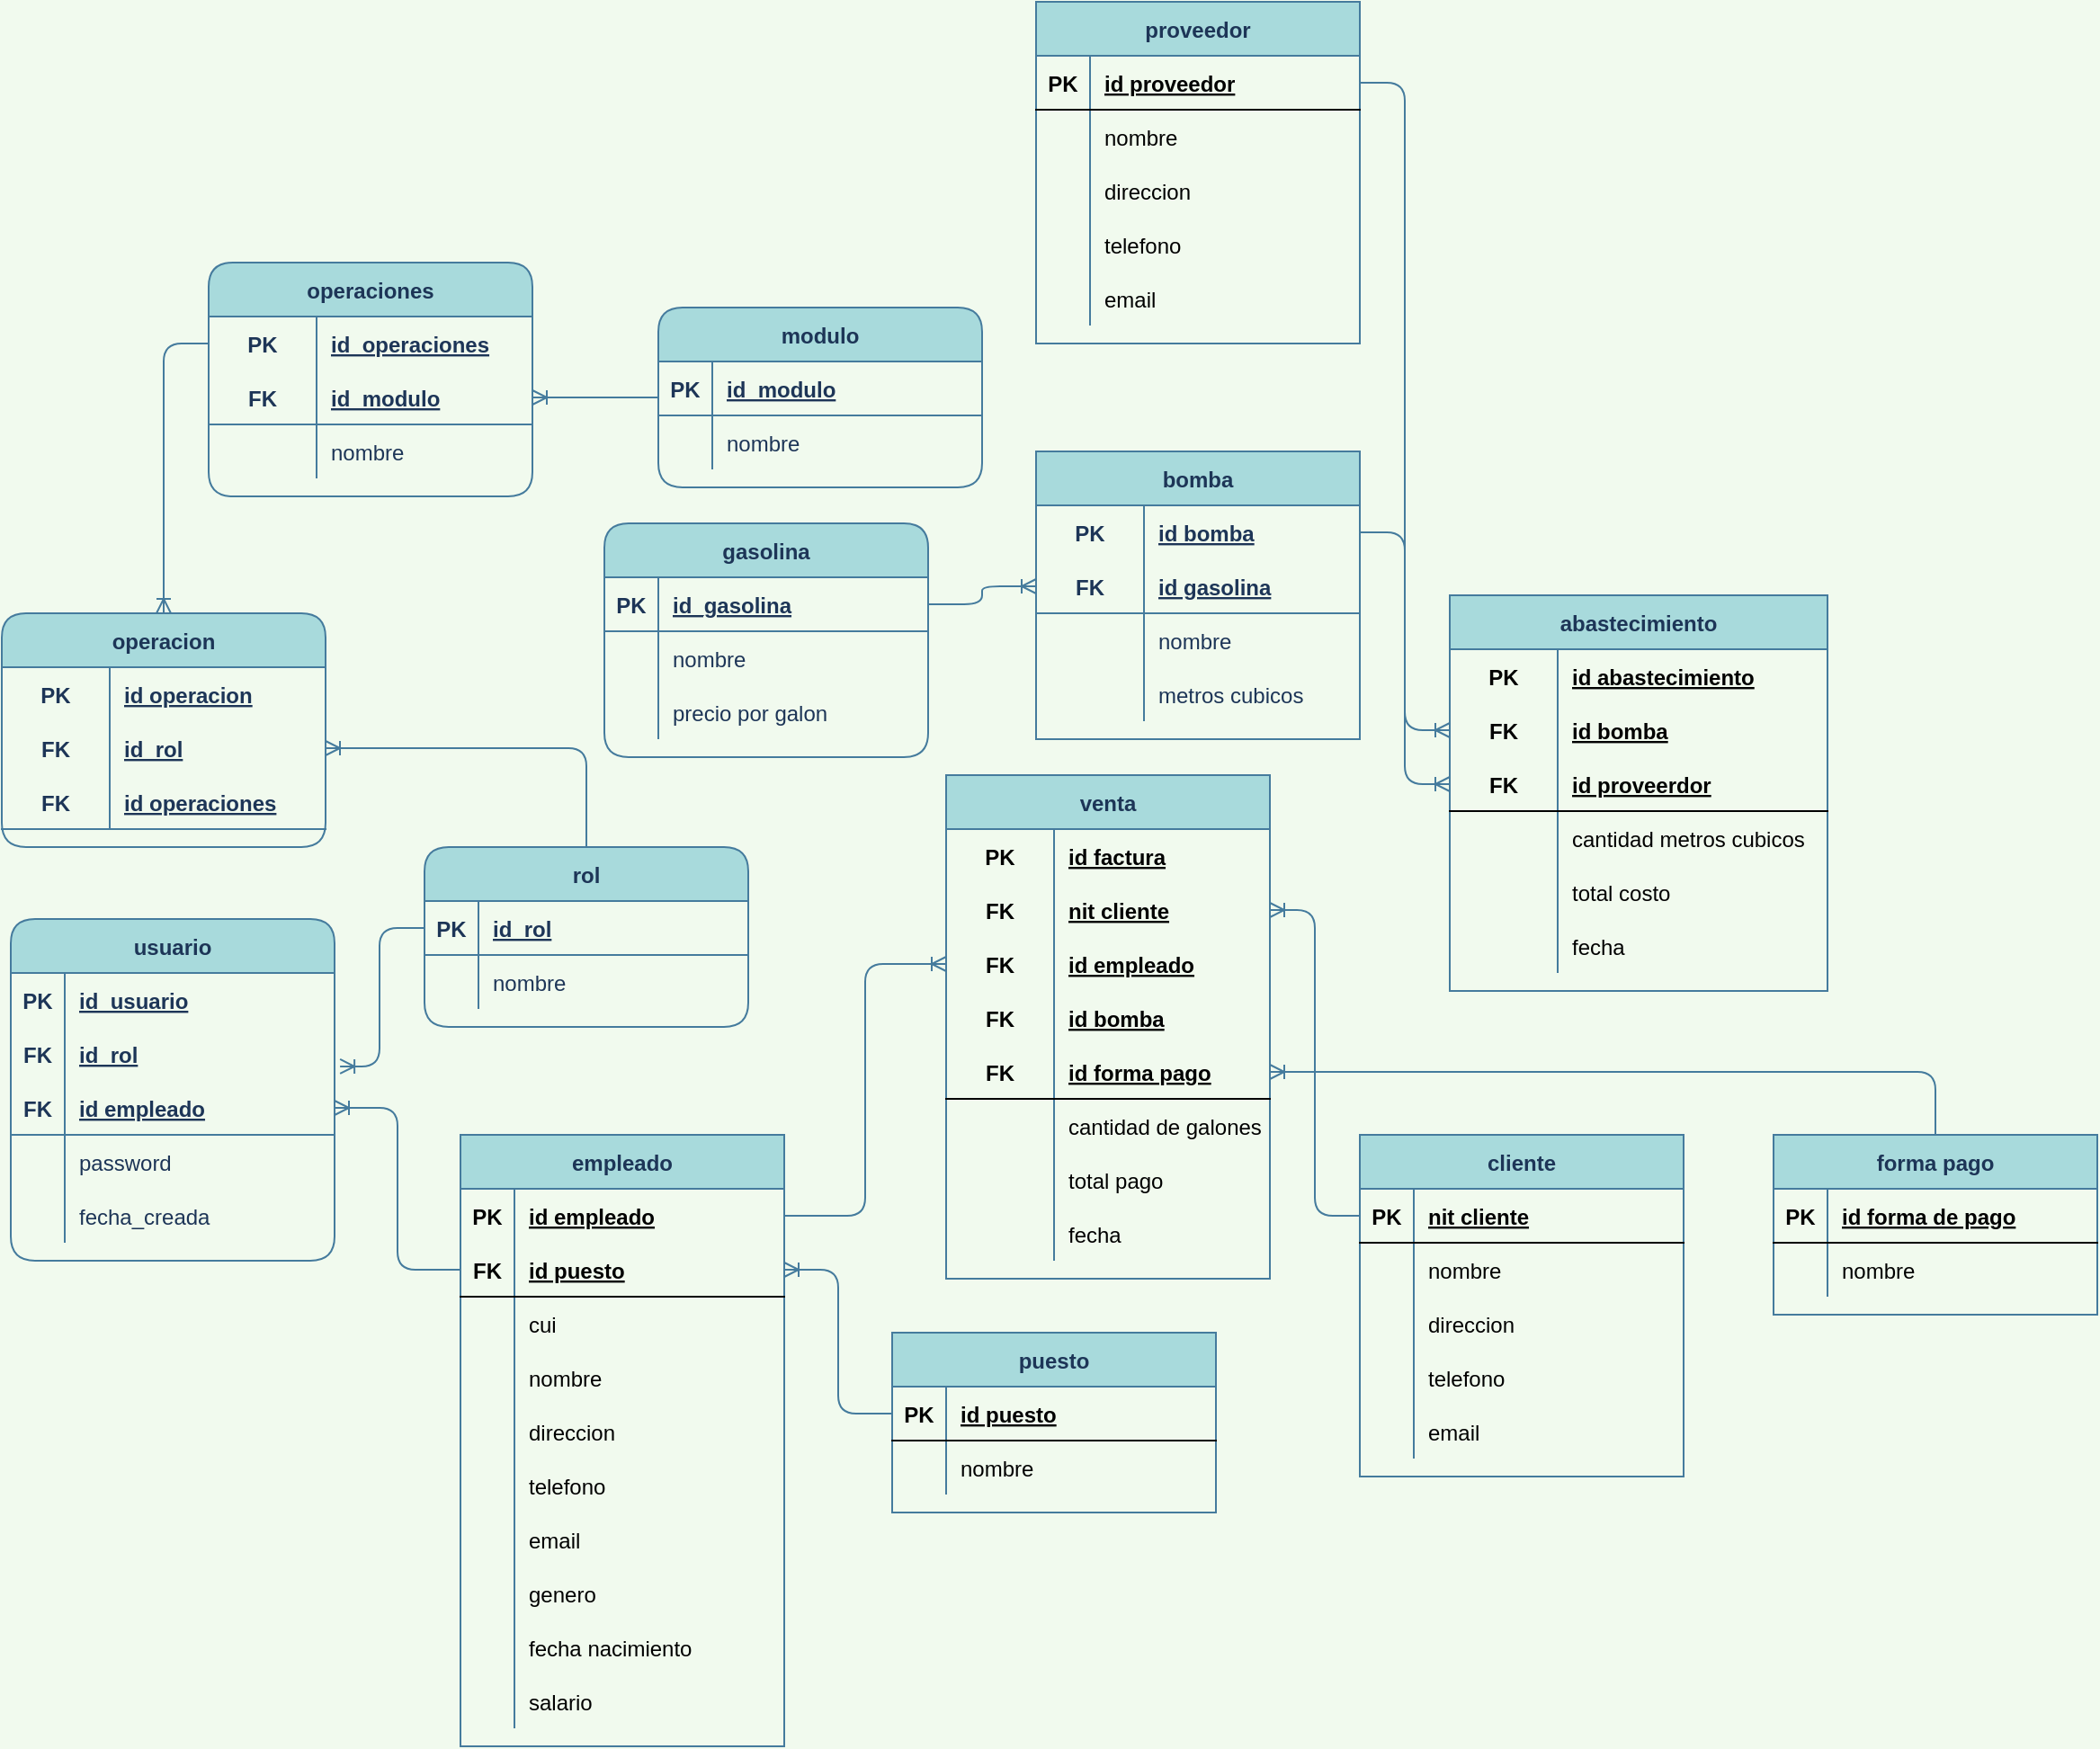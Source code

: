 <mxfile version="14.5.3" type="github">
  <diagram name="Page-1" id="efa7a0a1-bf9b-a30e-e6df-94a7791c09e9">
    <mxGraphModel dx="1422" dy="1232" grid="1" gridSize="10" guides="1" tooltips="1" connect="1" arrows="1" fold="1" page="0" pageScale="1" pageWidth="826" pageHeight="1169" background="#F1FAEE" math="0" shadow="0">
      <root>
        <mxCell id="0" />
        <mxCell id="1" parent="0" />
        <mxCell id="aAPYib6KPhApcbxuGzoG-118" value="usuario" style="shape=table;startSize=30;container=1;collapsible=1;childLayout=tableLayout;fixedRows=1;rowLines=0;fontStyle=1;align=center;resizeLast=1;rounded=1;fillColor=#A8DADC;strokeColor=#457B9D;fontColor=#1D3557;" vertex="1" parent="1">
          <mxGeometry x="50" y="420" width="180" height="190" as="geometry" />
        </mxCell>
        <mxCell id="aAPYib6KPhApcbxuGzoG-119" value="" style="shape=partialRectangle;collapsible=0;dropTarget=0;pointerEvents=0;fillColor=none;top=0;left=0;bottom=0;right=0;points=[[0,0.5],[1,0.5]];portConstraint=eastwest;rounded=1;strokeColor=#457B9D;fontColor=#1D3557;" vertex="1" parent="aAPYib6KPhApcbxuGzoG-118">
          <mxGeometry y="30" width="180" height="30" as="geometry" />
        </mxCell>
        <mxCell id="aAPYib6KPhApcbxuGzoG-120" value="PK" style="shape=partialRectangle;connectable=0;fillColor=none;top=0;left=0;bottom=0;right=0;fontStyle=1;overflow=hidden;rounded=1;strokeColor=#457B9D;fontColor=#1D3557;" vertex="1" parent="aAPYib6KPhApcbxuGzoG-119">
          <mxGeometry width="30" height="30" as="geometry" />
        </mxCell>
        <mxCell id="aAPYib6KPhApcbxuGzoG-121" value="id_usuario" style="shape=partialRectangle;connectable=0;fillColor=none;top=0;left=0;bottom=0;right=0;align=left;spacingLeft=6;fontStyle=5;overflow=hidden;rounded=1;strokeColor=#457B9D;fontColor=#1D3557;" vertex="1" parent="aAPYib6KPhApcbxuGzoG-119">
          <mxGeometry x="30" width="150" height="30" as="geometry" />
        </mxCell>
        <mxCell id="aAPYib6KPhApcbxuGzoG-498" value="" style="shape=partialRectangle;collapsible=0;dropTarget=0;pointerEvents=0;fillColor=none;top=0;left=0;bottom=0;right=0;points=[[0,0.5],[1,0.5]];portConstraint=eastwest;rounded=1;strokeColor=#457B9D;fontColor=#1D3557;" vertex="1" parent="aAPYib6KPhApcbxuGzoG-118">
          <mxGeometry y="60" width="180" height="30" as="geometry" />
        </mxCell>
        <mxCell id="aAPYib6KPhApcbxuGzoG-499" value="FK" style="shape=partialRectangle;connectable=0;fillColor=none;top=0;left=0;bottom=0;right=0;editable=1;overflow=hidden;fontStyle=1;rounded=1;strokeColor=#457B9D;fontColor=#1D3557;" vertex="1" parent="aAPYib6KPhApcbxuGzoG-498">
          <mxGeometry width="30" height="30" as="geometry" />
        </mxCell>
        <mxCell id="aAPYib6KPhApcbxuGzoG-500" value="id_rol" style="shape=partialRectangle;connectable=0;fillColor=none;top=0;left=0;bottom=0;right=0;align=left;spacingLeft=6;overflow=hidden;fontStyle=5;rounded=1;strokeColor=#457B9D;fontColor=#1D3557;" vertex="1" parent="aAPYib6KPhApcbxuGzoG-498">
          <mxGeometry x="30" width="150" height="30" as="geometry" />
        </mxCell>
        <mxCell id="aAPYib6KPhApcbxuGzoG-122" value="" style="shape=partialRectangle;collapsible=0;dropTarget=0;pointerEvents=0;fillColor=none;top=0;left=0;bottom=1;right=0;points=[[0,0.5],[1,0.5]];portConstraint=eastwest;rounded=1;strokeColor=#457B9D;fontColor=#1D3557;" vertex="1" parent="aAPYib6KPhApcbxuGzoG-118">
          <mxGeometry y="90" width="180" height="30" as="geometry" />
        </mxCell>
        <mxCell id="aAPYib6KPhApcbxuGzoG-123" value="FK" style="shape=partialRectangle;connectable=0;fillColor=none;top=0;left=0;bottom=0;right=0;editable=1;overflow=hidden;fontStyle=1;rounded=1;strokeColor=#457B9D;fontColor=#1D3557;" vertex="1" parent="aAPYib6KPhApcbxuGzoG-122">
          <mxGeometry width="30" height="30" as="geometry" />
        </mxCell>
        <mxCell id="aAPYib6KPhApcbxuGzoG-124" value="id empleado" style="shape=partialRectangle;connectable=0;fillColor=none;top=0;left=0;bottom=0;right=0;align=left;spacingLeft=6;overflow=hidden;fontStyle=5;rounded=1;strokeColor=#457B9D;fontColor=#1D3557;" vertex="1" parent="aAPYib6KPhApcbxuGzoG-122">
          <mxGeometry x="30" width="150" height="30" as="geometry" />
        </mxCell>
        <mxCell id="aAPYib6KPhApcbxuGzoG-199" value="" style="shape=partialRectangle;collapsible=0;dropTarget=0;pointerEvents=0;fillColor=none;top=0;left=0;bottom=0;right=0;points=[[0,0.5],[1,0.5]];portConstraint=eastwest;rounded=1;strokeColor=#457B9D;fontColor=#1D3557;" vertex="1" parent="aAPYib6KPhApcbxuGzoG-118">
          <mxGeometry y="120" width="180" height="30" as="geometry" />
        </mxCell>
        <mxCell id="aAPYib6KPhApcbxuGzoG-200" value="" style="shape=partialRectangle;connectable=0;fillColor=none;top=0;left=0;bottom=0;right=0;editable=1;overflow=hidden;rounded=1;strokeColor=#457B9D;fontColor=#1D3557;" vertex="1" parent="aAPYib6KPhApcbxuGzoG-199">
          <mxGeometry width="30" height="30" as="geometry" />
        </mxCell>
        <mxCell id="aAPYib6KPhApcbxuGzoG-201" value="password" style="shape=partialRectangle;connectable=0;fillColor=none;top=0;left=0;bottom=0;right=0;align=left;spacingLeft=6;overflow=hidden;rounded=1;strokeColor=#457B9D;fontColor=#1D3557;" vertex="1" parent="aAPYib6KPhApcbxuGzoG-199">
          <mxGeometry x="30" width="150" height="30" as="geometry" />
        </mxCell>
        <mxCell id="aAPYib6KPhApcbxuGzoG-218" value="" style="shape=partialRectangle;collapsible=0;dropTarget=0;pointerEvents=0;fillColor=none;top=0;left=0;bottom=0;right=0;points=[[0,0.5],[1,0.5]];portConstraint=eastwest;rounded=1;strokeColor=#457B9D;fontColor=#1D3557;" vertex="1" parent="aAPYib6KPhApcbxuGzoG-118">
          <mxGeometry y="150" width="180" height="30" as="geometry" />
        </mxCell>
        <mxCell id="aAPYib6KPhApcbxuGzoG-219" value="" style="shape=partialRectangle;connectable=0;fillColor=none;top=0;left=0;bottom=0;right=0;editable=1;overflow=hidden;rounded=1;strokeColor=#457B9D;fontColor=#1D3557;" vertex="1" parent="aAPYib6KPhApcbxuGzoG-218">
          <mxGeometry width="30" height="30" as="geometry" />
        </mxCell>
        <mxCell id="aAPYib6KPhApcbxuGzoG-220" value="fecha_creada" style="shape=partialRectangle;connectable=0;fillColor=none;top=0;left=0;bottom=0;right=0;align=left;spacingLeft=6;overflow=hidden;rounded=1;strokeColor=#457B9D;fontColor=#1D3557;" vertex="1" parent="aAPYib6KPhApcbxuGzoG-218">
          <mxGeometry x="30" width="150" height="30" as="geometry" />
        </mxCell>
        <mxCell id="aAPYib6KPhApcbxuGzoG-343" style="edgeStyle=orthogonalEdgeStyle;curved=0;rounded=1;sketch=0;orthogonalLoop=1;jettySize=auto;html=1;entryX=1;entryY=0.5;entryDx=0;entryDy=0;strokeColor=#457B9D;fillColor=#A8DADC;fontColor=#1D3557;endArrow=ERoneToMany;endFill=0;labelBackgroundColor=#F1FAEE;" edge="1" parent="1" source="aAPYib6KPhApcbxuGzoG-152" target="aAPYib6KPhApcbxuGzoG-318">
          <mxGeometry relative="1" as="geometry" />
        </mxCell>
        <mxCell id="aAPYib6KPhApcbxuGzoG-152" value="rol" style="shape=table;startSize=30;container=1;collapsible=1;childLayout=tableLayout;fixedRows=1;rowLines=0;fontStyle=1;align=center;resizeLast=1;rounded=1;fillColor=#A8DADC;strokeColor=#457B9D;fontColor=#1D3557;" vertex="1" parent="1">
          <mxGeometry x="280" y="380" width="180" height="100" as="geometry" />
        </mxCell>
        <mxCell id="aAPYib6KPhApcbxuGzoG-153" value="" style="shape=partialRectangle;collapsible=0;dropTarget=0;pointerEvents=0;fillColor=none;top=0;left=0;bottom=1;right=0;points=[[0,0.5],[1,0.5]];portConstraint=eastwest;rounded=1;strokeColor=#457B9D;fontColor=#1D3557;" vertex="1" parent="aAPYib6KPhApcbxuGzoG-152">
          <mxGeometry y="30" width="180" height="30" as="geometry" />
        </mxCell>
        <mxCell id="aAPYib6KPhApcbxuGzoG-154" value="PK" style="shape=partialRectangle;connectable=0;fillColor=none;top=0;left=0;bottom=0;right=0;fontStyle=1;overflow=hidden;rounded=1;strokeColor=#457B9D;fontColor=#1D3557;" vertex="1" parent="aAPYib6KPhApcbxuGzoG-153">
          <mxGeometry width="30" height="30" as="geometry" />
        </mxCell>
        <mxCell id="aAPYib6KPhApcbxuGzoG-155" value="id_rol" style="shape=partialRectangle;connectable=0;fillColor=none;top=0;left=0;bottom=0;right=0;align=left;spacingLeft=6;fontStyle=5;overflow=hidden;rounded=1;strokeColor=#457B9D;fontColor=#1D3557;" vertex="1" parent="aAPYib6KPhApcbxuGzoG-153">
          <mxGeometry x="30" width="150" height="30" as="geometry" />
        </mxCell>
        <mxCell id="aAPYib6KPhApcbxuGzoG-156" value="" style="shape=partialRectangle;collapsible=0;dropTarget=0;pointerEvents=0;fillColor=none;top=0;left=0;bottom=0;right=0;points=[[0,0.5],[1,0.5]];portConstraint=eastwest;rounded=1;strokeColor=#457B9D;fontColor=#1D3557;" vertex="1" parent="aAPYib6KPhApcbxuGzoG-152">
          <mxGeometry y="60" width="180" height="30" as="geometry" />
        </mxCell>
        <mxCell id="aAPYib6KPhApcbxuGzoG-157" value="" style="shape=partialRectangle;connectable=0;fillColor=none;top=0;left=0;bottom=0;right=0;editable=1;overflow=hidden;rounded=1;strokeColor=#457B9D;fontColor=#1D3557;" vertex="1" parent="aAPYib6KPhApcbxuGzoG-156">
          <mxGeometry width="30" height="30" as="geometry" />
        </mxCell>
        <mxCell id="aAPYib6KPhApcbxuGzoG-158" value="nombre" style="shape=partialRectangle;connectable=0;fillColor=none;top=0;left=0;bottom=0;right=0;align=left;spacingLeft=6;overflow=hidden;rounded=1;strokeColor=#457B9D;fontColor=#1D3557;" vertex="1" parent="aAPYib6KPhApcbxuGzoG-156">
          <mxGeometry x="30" width="150" height="30" as="geometry" />
        </mxCell>
        <mxCell id="aAPYib6KPhApcbxuGzoG-227" style="edgeStyle=orthogonalEdgeStyle;orthogonalLoop=1;jettySize=auto;html=1;exitX=0;exitY=0.5;exitDx=0;exitDy=0;entryX=1.017;entryY=0.733;entryDx=0;entryDy=0;endArrow=ERoneToMany;endFill=0;strokeColor=#457B9D;fontColor=#1D3557;labelBackgroundColor=#F1FAEE;entryPerimeter=0;" edge="1" parent="1" source="aAPYib6KPhApcbxuGzoG-153" target="aAPYib6KPhApcbxuGzoG-498">
          <mxGeometry relative="1" as="geometry" />
        </mxCell>
        <mxCell id="aAPYib6KPhApcbxuGzoG-313" style="edgeStyle=orthogonalEdgeStyle;orthogonalLoop=1;jettySize=auto;html=1;entryX=1;entryY=0.5;entryDx=0;entryDy=0;endArrow=ERoneToMany;endFill=0;fontColor=#1D3557;strokeColor=#457B9D;labelBackgroundColor=#F1FAEE;" edge="1" parent="1" source="aAPYib6KPhApcbxuGzoG-229" target="aAPYib6KPhApcbxuGzoG-304">
          <mxGeometry relative="1" as="geometry" />
        </mxCell>
        <mxCell id="aAPYib6KPhApcbxuGzoG-229" value="modulo" style="shape=table;startSize=30;container=1;collapsible=1;childLayout=tableLayout;fixedRows=1;rowLines=0;fontStyle=1;align=center;resizeLast=1;rounded=1;fillColor=#A8DADC;strokeColor=#457B9D;fontColor=#1D3557;" vertex="1" parent="1">
          <mxGeometry x="410" y="80" width="180" height="100" as="geometry" />
        </mxCell>
        <mxCell id="aAPYib6KPhApcbxuGzoG-230" value="" style="shape=partialRectangle;collapsible=0;dropTarget=0;pointerEvents=0;fillColor=none;top=0;left=0;bottom=1;right=0;points=[[0,0.5],[1,0.5]];portConstraint=eastwest;rounded=1;strokeColor=#457B9D;fontColor=#1D3557;" vertex="1" parent="aAPYib6KPhApcbxuGzoG-229">
          <mxGeometry y="30" width="180" height="30" as="geometry" />
        </mxCell>
        <mxCell id="aAPYib6KPhApcbxuGzoG-231" value="PK" style="shape=partialRectangle;connectable=0;fillColor=none;top=0;left=0;bottom=0;right=0;fontStyle=1;overflow=hidden;rounded=1;strokeColor=#457B9D;fontColor=#1D3557;" vertex="1" parent="aAPYib6KPhApcbxuGzoG-230">
          <mxGeometry width="30" height="30" as="geometry" />
        </mxCell>
        <mxCell id="aAPYib6KPhApcbxuGzoG-232" value="id_modulo" style="shape=partialRectangle;connectable=0;fillColor=none;top=0;left=0;bottom=0;right=0;align=left;spacingLeft=6;fontStyle=5;overflow=hidden;rounded=1;strokeColor=#457B9D;fontColor=#1D3557;" vertex="1" parent="aAPYib6KPhApcbxuGzoG-230">
          <mxGeometry x="30" width="150" height="30" as="geometry" />
        </mxCell>
        <mxCell id="aAPYib6KPhApcbxuGzoG-233" value="" style="shape=partialRectangle;collapsible=0;dropTarget=0;pointerEvents=0;fillColor=none;top=0;left=0;bottom=0;right=0;points=[[0,0.5],[1,0.5]];portConstraint=eastwest;rounded=1;strokeColor=#457B9D;fontColor=#1D3557;" vertex="1" parent="aAPYib6KPhApcbxuGzoG-229">
          <mxGeometry y="60" width="180" height="30" as="geometry" />
        </mxCell>
        <mxCell id="aAPYib6KPhApcbxuGzoG-234" value="" style="shape=partialRectangle;connectable=0;fillColor=none;top=0;left=0;bottom=0;right=0;editable=1;overflow=hidden;fontStyle=1;rounded=1;strokeColor=#457B9D;fontColor=#1D3557;" vertex="1" parent="aAPYib6KPhApcbxuGzoG-233">
          <mxGeometry width="30" height="30" as="geometry" />
        </mxCell>
        <mxCell id="aAPYib6KPhApcbxuGzoG-235" value="nombre" style="shape=partialRectangle;connectable=0;fillColor=none;top=0;left=0;bottom=0;right=0;align=left;spacingLeft=6;overflow=hidden;rounded=1;strokeColor=#457B9D;fontColor=#1D3557;" vertex="1" parent="aAPYib6KPhApcbxuGzoG-233">
          <mxGeometry x="30" width="150" height="30" as="geometry" />
        </mxCell>
        <mxCell id="aAPYib6KPhApcbxuGzoG-300" value="operaciones" style="shape=table;startSize=30;container=1;collapsible=1;childLayout=tableLayout;fixedRows=1;rowLines=0;fontStyle=1;align=center;resizeLast=1;strokeColor=#457B9D;fillColor=#A8DADC;rounded=1;fontColor=#1D3557;" vertex="1" parent="1">
          <mxGeometry x="160" y="55" width="180" height="130" as="geometry" />
        </mxCell>
        <mxCell id="aAPYib6KPhApcbxuGzoG-301" value="" style="shape=partialRectangle;collapsible=0;dropTarget=0;pointerEvents=0;fillColor=none;top=0;left=0;bottom=0;right=0;points=[[0,0.5],[1,0.5]];portConstraint=eastwest;rounded=1;strokeColor=#457B9D;fontColor=#1D3557;" vertex="1" parent="aAPYib6KPhApcbxuGzoG-300">
          <mxGeometry y="30" width="180" height="30" as="geometry" />
        </mxCell>
        <mxCell id="aAPYib6KPhApcbxuGzoG-302" value="PK" style="shape=partialRectangle;connectable=0;fillColor=none;top=0;left=0;bottom=0;right=0;fontStyle=1;overflow=hidden;rounded=1;strokeColor=#457B9D;fontColor=#1D3557;" vertex="1" parent="aAPYib6KPhApcbxuGzoG-301">
          <mxGeometry width="60" height="30" as="geometry" />
        </mxCell>
        <mxCell id="aAPYib6KPhApcbxuGzoG-303" value="id_operaciones" style="shape=partialRectangle;connectable=0;fillColor=none;top=0;left=0;bottom=0;right=0;align=left;spacingLeft=6;fontStyle=5;overflow=hidden;rounded=1;strokeColor=#457B9D;fontColor=#1D3557;" vertex="1" parent="aAPYib6KPhApcbxuGzoG-301">
          <mxGeometry x="60" width="120" height="30" as="geometry" />
        </mxCell>
        <mxCell id="aAPYib6KPhApcbxuGzoG-304" value="" style="shape=partialRectangle;collapsible=0;dropTarget=0;pointerEvents=0;fillColor=none;top=0;left=0;bottom=1;right=0;points=[[0,0.5],[1,0.5]];portConstraint=eastwest;rounded=1;strokeColor=#457B9D;fontColor=#1D3557;" vertex="1" parent="aAPYib6KPhApcbxuGzoG-300">
          <mxGeometry y="60" width="180" height="30" as="geometry" />
        </mxCell>
        <mxCell id="aAPYib6KPhApcbxuGzoG-305" value="FK" style="shape=partialRectangle;connectable=0;fillColor=none;top=0;left=0;bottom=0;right=0;fontStyle=1;overflow=hidden;rounded=1;strokeColor=#457B9D;fontColor=#1D3557;" vertex="1" parent="aAPYib6KPhApcbxuGzoG-304">
          <mxGeometry width="60" height="30" as="geometry" />
        </mxCell>
        <mxCell id="aAPYib6KPhApcbxuGzoG-306" value="id_modulo" style="shape=partialRectangle;connectable=0;fillColor=none;top=0;left=0;bottom=0;right=0;align=left;spacingLeft=6;fontStyle=5;overflow=hidden;rounded=1;strokeColor=#457B9D;fontColor=#1D3557;" vertex="1" parent="aAPYib6KPhApcbxuGzoG-304">
          <mxGeometry x="60" width="120" height="30" as="geometry" />
        </mxCell>
        <mxCell id="aAPYib6KPhApcbxuGzoG-307" value="" style="shape=partialRectangle;collapsible=0;dropTarget=0;pointerEvents=0;fillColor=none;top=0;left=0;bottom=0;right=0;points=[[0,0.5],[1,0.5]];portConstraint=eastwest;rounded=1;strokeColor=#457B9D;fontColor=#1D3557;" vertex="1" parent="aAPYib6KPhApcbxuGzoG-300">
          <mxGeometry y="90" width="180" height="30" as="geometry" />
        </mxCell>
        <mxCell id="aAPYib6KPhApcbxuGzoG-308" value="" style="shape=partialRectangle;connectable=0;fillColor=none;top=0;left=0;bottom=0;right=0;editable=1;overflow=hidden;rounded=1;strokeColor=#457B9D;fontColor=#1D3557;" vertex="1" parent="aAPYib6KPhApcbxuGzoG-307">
          <mxGeometry width="60" height="30" as="geometry" />
        </mxCell>
        <mxCell id="aAPYib6KPhApcbxuGzoG-309" value="nombre" style="shape=partialRectangle;connectable=0;fillColor=none;top=0;left=0;bottom=0;right=0;align=left;spacingLeft=6;overflow=hidden;rounded=1;strokeColor=#457B9D;fontColor=#1D3557;" vertex="1" parent="aAPYib6KPhApcbxuGzoG-307">
          <mxGeometry x="60" width="120" height="30" as="geometry" />
        </mxCell>
        <mxCell id="aAPYib6KPhApcbxuGzoG-314" value="operacion" style="shape=table;startSize=30;container=1;collapsible=1;childLayout=tableLayout;fixedRows=1;rowLines=0;fontStyle=1;align=center;resizeLast=1;strokeColor=#457B9D;fillColor=#A8DADC;rounded=1;fontColor=#1D3557;" vertex="1" parent="1">
          <mxGeometry x="45" y="250" width="180" height="130" as="geometry" />
        </mxCell>
        <mxCell id="aAPYib6KPhApcbxuGzoG-315" value="" style="shape=partialRectangle;collapsible=0;dropTarget=0;pointerEvents=0;fillColor=none;top=0;left=0;bottom=0;right=0;points=[[0,0.5],[1,0.5]];portConstraint=eastwest;rounded=1;strokeColor=#457B9D;fontColor=#1D3557;" vertex="1" parent="aAPYib6KPhApcbxuGzoG-314">
          <mxGeometry y="30" width="180" height="30" as="geometry" />
        </mxCell>
        <mxCell id="aAPYib6KPhApcbxuGzoG-316" value="PK" style="shape=partialRectangle;connectable=0;fillColor=none;top=0;left=0;bottom=0;right=0;fontStyle=1;overflow=hidden;rounded=1;strokeColor=#457B9D;fontColor=#1D3557;" vertex="1" parent="aAPYib6KPhApcbxuGzoG-315">
          <mxGeometry width="60" height="30" as="geometry" />
        </mxCell>
        <mxCell id="aAPYib6KPhApcbxuGzoG-317" value="id operacion" style="shape=partialRectangle;connectable=0;fillColor=none;top=0;left=0;bottom=0;right=0;align=left;spacingLeft=6;fontStyle=5;overflow=hidden;rounded=1;strokeColor=#457B9D;fontColor=#1D3557;" vertex="1" parent="aAPYib6KPhApcbxuGzoG-315">
          <mxGeometry x="60" width="120" height="30" as="geometry" />
        </mxCell>
        <mxCell id="aAPYib6KPhApcbxuGzoG-318" value="" style="shape=partialRectangle;collapsible=0;dropTarget=0;pointerEvents=0;fillColor=none;top=0;left=0;bottom=0;right=0;points=[[0,0.5],[1,0.5]];portConstraint=eastwest;rounded=1;strokeColor=#457B9D;fontColor=#1D3557;" vertex="1" parent="aAPYib6KPhApcbxuGzoG-314">
          <mxGeometry y="60" width="180" height="30" as="geometry" />
        </mxCell>
        <mxCell id="aAPYib6KPhApcbxuGzoG-319" value="FK" style="shape=partialRectangle;connectable=0;fillColor=none;top=0;left=0;bottom=0;right=0;fontStyle=1;overflow=hidden;rounded=1;strokeColor=#457B9D;fontColor=#1D3557;" vertex="1" parent="aAPYib6KPhApcbxuGzoG-318">
          <mxGeometry width="60" height="30" as="geometry" />
        </mxCell>
        <mxCell id="aAPYib6KPhApcbxuGzoG-320" value="id_rol" style="shape=partialRectangle;connectable=0;fillColor=none;top=0;left=0;bottom=0;right=0;align=left;spacingLeft=6;fontStyle=5;overflow=hidden;rounded=1;strokeColor=#457B9D;fontColor=#1D3557;" vertex="1" parent="aAPYib6KPhApcbxuGzoG-318">
          <mxGeometry x="60" width="120" height="30" as="geometry" />
        </mxCell>
        <mxCell id="aAPYib6KPhApcbxuGzoG-321" value="" style="shape=partialRectangle;collapsible=0;dropTarget=0;pointerEvents=0;fillColor=none;top=0;left=0;bottom=1;right=0;points=[[0,0.5],[1,0.5]];portConstraint=eastwest;rounded=1;strokeColor=#457B9D;fontColor=#1D3557;" vertex="1" parent="aAPYib6KPhApcbxuGzoG-314">
          <mxGeometry y="90" width="180" height="30" as="geometry" />
        </mxCell>
        <mxCell id="aAPYib6KPhApcbxuGzoG-322" value="FK" style="shape=partialRectangle;connectable=0;fillColor=none;top=0;left=0;bottom=0;right=0;editable=1;overflow=hidden;rounded=1;strokeColor=#457B9D;fontColor=#1D3557;fontStyle=1" vertex="1" parent="aAPYib6KPhApcbxuGzoG-321">
          <mxGeometry width="60" height="30" as="geometry" />
        </mxCell>
        <mxCell id="aAPYib6KPhApcbxuGzoG-323" value="id operaciones" style="shape=partialRectangle;connectable=0;fillColor=none;top=0;left=0;bottom=0;right=0;align=left;spacingLeft=6;overflow=hidden;rounded=1;strokeColor=#457B9D;fontColor=#1D3557;fontStyle=5" vertex="1" parent="aAPYib6KPhApcbxuGzoG-321">
          <mxGeometry x="60" width="120" height="30" as="geometry" />
        </mxCell>
        <mxCell id="aAPYib6KPhApcbxuGzoG-344" style="edgeStyle=orthogonalEdgeStyle;curved=0;rounded=1;sketch=0;orthogonalLoop=1;jettySize=auto;html=1;entryX=0.5;entryY=0;entryDx=0;entryDy=0;endArrow=ERoneToMany;endFill=0;strokeColor=#457B9D;fillColor=#A8DADC;fontColor=#1D3557;labelBackgroundColor=#F1FAEE;" edge="1" parent="1" source="aAPYib6KPhApcbxuGzoG-301" target="aAPYib6KPhApcbxuGzoG-314">
          <mxGeometry relative="1" as="geometry" />
        </mxCell>
        <mxCell id="aAPYib6KPhApcbxuGzoG-360" value="gasolina" style="shape=table;startSize=30;container=1;collapsible=1;childLayout=tableLayout;fixedRows=1;rowLines=0;fontStyle=1;align=center;resizeLast=1;rounded=1;fillColor=#A8DADC;strokeColor=#457B9D;fontColor=#1D3557;" vertex="1" parent="1">
          <mxGeometry x="380" y="200" width="180" height="130" as="geometry" />
        </mxCell>
        <mxCell id="aAPYib6KPhApcbxuGzoG-361" value="" style="shape=partialRectangle;collapsible=0;dropTarget=0;pointerEvents=0;fillColor=none;top=0;left=0;bottom=1;right=0;points=[[0,0.5],[1,0.5]];portConstraint=eastwest;rounded=1;strokeColor=#457B9D;fontColor=#1D3557;" vertex="1" parent="aAPYib6KPhApcbxuGzoG-360">
          <mxGeometry y="30" width="180" height="30" as="geometry" />
        </mxCell>
        <mxCell id="aAPYib6KPhApcbxuGzoG-362" value="PK" style="shape=partialRectangle;connectable=0;fillColor=none;top=0;left=0;bottom=0;right=0;fontStyle=1;overflow=hidden;rounded=1;strokeColor=#457B9D;fontColor=#1D3557;" vertex="1" parent="aAPYib6KPhApcbxuGzoG-361">
          <mxGeometry width="30" height="30" as="geometry" />
        </mxCell>
        <mxCell id="aAPYib6KPhApcbxuGzoG-363" value="id_gasolina" style="shape=partialRectangle;connectable=0;fillColor=none;top=0;left=0;bottom=0;right=0;align=left;spacingLeft=6;fontStyle=5;overflow=hidden;rounded=1;strokeColor=#457B9D;fontColor=#1D3557;" vertex="1" parent="aAPYib6KPhApcbxuGzoG-361">
          <mxGeometry x="30" width="150" height="30" as="geometry" />
        </mxCell>
        <mxCell id="aAPYib6KPhApcbxuGzoG-364" value="" style="shape=partialRectangle;collapsible=0;dropTarget=0;pointerEvents=0;fillColor=none;top=0;left=0;bottom=0;right=0;points=[[0,0.5],[1,0.5]];portConstraint=eastwest;rounded=1;strokeColor=#457B9D;fontColor=#1D3557;" vertex="1" parent="aAPYib6KPhApcbxuGzoG-360">
          <mxGeometry y="60" width="180" height="30" as="geometry" />
        </mxCell>
        <mxCell id="aAPYib6KPhApcbxuGzoG-365" value="" style="shape=partialRectangle;connectable=0;fillColor=none;top=0;left=0;bottom=0;right=0;editable=1;overflow=hidden;rounded=1;strokeColor=#457B9D;fontColor=#1D3557;" vertex="1" parent="aAPYib6KPhApcbxuGzoG-364">
          <mxGeometry width="30" height="30" as="geometry" />
        </mxCell>
        <mxCell id="aAPYib6KPhApcbxuGzoG-366" value="nombre" style="shape=partialRectangle;connectable=0;fillColor=none;top=0;left=0;bottom=0;right=0;align=left;spacingLeft=6;overflow=hidden;rounded=1;strokeColor=#457B9D;fontColor=#1D3557;" vertex="1" parent="aAPYib6KPhApcbxuGzoG-364">
          <mxGeometry x="30" width="150" height="30" as="geometry" />
        </mxCell>
        <mxCell id="aAPYib6KPhApcbxuGzoG-457" value="" style="shape=partialRectangle;collapsible=0;dropTarget=0;pointerEvents=0;fillColor=none;top=0;left=0;bottom=0;right=0;points=[[0,0.5],[1,0.5]];portConstraint=eastwest;rounded=1;strokeColor=#457B9D;fontColor=#1D3557;" vertex="1" parent="aAPYib6KPhApcbxuGzoG-360">
          <mxGeometry y="90" width="180" height="30" as="geometry" />
        </mxCell>
        <mxCell id="aAPYib6KPhApcbxuGzoG-458" value="" style="shape=partialRectangle;connectable=0;fillColor=none;top=0;left=0;bottom=0;right=0;editable=1;overflow=hidden;rounded=1;strokeColor=#457B9D;fontColor=#1D3557;" vertex="1" parent="aAPYib6KPhApcbxuGzoG-457">
          <mxGeometry width="30" height="30" as="geometry" />
        </mxCell>
        <mxCell id="aAPYib6KPhApcbxuGzoG-459" value="precio por galon" style="shape=partialRectangle;connectable=0;fillColor=none;top=0;left=0;bottom=0;right=0;align=left;spacingLeft=6;overflow=hidden;rounded=1;strokeColor=#457B9D;fontColor=#1D3557;" vertex="1" parent="aAPYib6KPhApcbxuGzoG-457">
          <mxGeometry x="30" width="150" height="30" as="geometry" />
        </mxCell>
        <mxCell id="aAPYib6KPhApcbxuGzoG-367" value="bomba" style="shape=table;startSize=30;container=1;collapsible=1;childLayout=tableLayout;fixedRows=1;rowLines=0;fontStyle=1;align=center;resizeLast=1;rounded=0;sketch=0;strokeColor=#457B9D;fillColor=#A8DADC;fontColor=#1D3557;" vertex="1" parent="1">
          <mxGeometry x="620" y="160" width="180" height="160" as="geometry" />
        </mxCell>
        <mxCell id="aAPYib6KPhApcbxuGzoG-368" value="" style="shape=partialRectangle;collapsible=0;dropTarget=0;pointerEvents=0;fillColor=none;top=0;left=0;bottom=0;right=0;points=[[0,0.5],[1,0.5]];portConstraint=eastwest;strokeColor=#457B9D;fontColor=#1D3557;" vertex="1" parent="aAPYib6KPhApcbxuGzoG-367">
          <mxGeometry y="30" width="180" height="30" as="geometry" />
        </mxCell>
        <mxCell id="aAPYib6KPhApcbxuGzoG-369" value="PK" style="shape=partialRectangle;connectable=0;fillColor=none;top=0;left=0;bottom=0;right=0;fontStyle=1;overflow=hidden;strokeColor=#457B9D;fontColor=#1D3557;" vertex="1" parent="aAPYib6KPhApcbxuGzoG-368">
          <mxGeometry width="60" height="30" as="geometry" />
        </mxCell>
        <mxCell id="aAPYib6KPhApcbxuGzoG-370" value="id bomba" style="shape=partialRectangle;connectable=0;fillColor=none;top=0;left=0;bottom=0;right=0;align=left;spacingLeft=6;fontStyle=5;overflow=hidden;strokeColor=#457B9D;fontColor=#1D3557;" vertex="1" parent="aAPYib6KPhApcbxuGzoG-368">
          <mxGeometry x="60" width="120" height="30" as="geometry" />
        </mxCell>
        <mxCell id="aAPYib6KPhApcbxuGzoG-371" value="" style="shape=partialRectangle;collapsible=0;dropTarget=0;pointerEvents=0;fillColor=none;top=0;left=0;bottom=1;right=0;points=[[0,0.5],[1,0.5]];portConstraint=eastwest;strokeColor=#457B9D;fontColor=#1D3557;" vertex="1" parent="aAPYib6KPhApcbxuGzoG-367">
          <mxGeometry y="60" width="180" height="30" as="geometry" />
        </mxCell>
        <mxCell id="aAPYib6KPhApcbxuGzoG-372" value="FK" style="shape=partialRectangle;connectable=0;fillColor=none;top=0;left=0;bottom=0;right=0;fontStyle=1;overflow=hidden;strokeColor=#457B9D;fontColor=#1D3557;" vertex="1" parent="aAPYib6KPhApcbxuGzoG-371">
          <mxGeometry width="60" height="30" as="geometry" />
        </mxCell>
        <mxCell id="aAPYib6KPhApcbxuGzoG-373" value="id gasolina" style="shape=partialRectangle;connectable=0;fillColor=none;top=0;left=0;bottom=0;right=0;align=left;spacingLeft=6;fontStyle=5;overflow=hidden;strokeColor=#457B9D;fontColor=#1D3557;" vertex="1" parent="aAPYib6KPhApcbxuGzoG-371">
          <mxGeometry x="60" width="120" height="30" as="geometry" />
        </mxCell>
        <mxCell id="aAPYib6KPhApcbxuGzoG-374" value="" style="shape=partialRectangle;collapsible=0;dropTarget=0;pointerEvents=0;fillColor=none;top=0;left=0;bottom=0;right=0;points=[[0,0.5],[1,0.5]];portConstraint=eastwest;strokeColor=#457B9D;fontColor=#1D3557;" vertex="1" parent="aAPYib6KPhApcbxuGzoG-367">
          <mxGeometry y="90" width="180" height="30" as="geometry" />
        </mxCell>
        <mxCell id="aAPYib6KPhApcbxuGzoG-375" value="" style="shape=partialRectangle;connectable=0;fillColor=none;top=0;left=0;bottom=0;right=0;editable=1;overflow=hidden;strokeColor=#457B9D;fontColor=#1D3557;" vertex="1" parent="aAPYib6KPhApcbxuGzoG-374">
          <mxGeometry width="60" height="30" as="geometry" />
        </mxCell>
        <mxCell id="aAPYib6KPhApcbxuGzoG-376" value="nombre" style="shape=partialRectangle;connectable=0;fillColor=none;top=0;left=0;bottom=0;right=0;align=left;spacingLeft=6;overflow=hidden;strokeColor=#457B9D;fontColor=#1D3557;" vertex="1" parent="aAPYib6KPhApcbxuGzoG-374">
          <mxGeometry x="60" width="120" height="30" as="geometry" />
        </mxCell>
        <mxCell id="aAPYib6KPhApcbxuGzoG-377" value="" style="shape=partialRectangle;collapsible=0;dropTarget=0;pointerEvents=0;fillColor=none;top=0;left=0;bottom=0;right=0;points=[[0,0.5],[1,0.5]];portConstraint=eastwest;strokeColor=#457B9D;fontColor=#1D3557;" vertex="1" parent="aAPYib6KPhApcbxuGzoG-367">
          <mxGeometry y="120" width="180" height="30" as="geometry" />
        </mxCell>
        <mxCell id="aAPYib6KPhApcbxuGzoG-378" value="" style="shape=partialRectangle;connectable=0;fillColor=none;top=0;left=0;bottom=0;right=0;editable=1;overflow=hidden;strokeColor=#457B9D;fontColor=#1D3557;" vertex="1" parent="aAPYib6KPhApcbxuGzoG-377">
          <mxGeometry width="60" height="30" as="geometry" />
        </mxCell>
        <mxCell id="aAPYib6KPhApcbxuGzoG-379" value="metros cubicos" style="shape=partialRectangle;connectable=0;fillColor=none;top=0;left=0;bottom=0;right=0;align=left;spacingLeft=6;overflow=hidden;strokeColor=#457B9D;fontColor=#1D3557;" vertex="1" parent="aAPYib6KPhApcbxuGzoG-377">
          <mxGeometry x="60" width="120" height="30" as="geometry" />
        </mxCell>
        <mxCell id="aAPYib6KPhApcbxuGzoG-380" value="empleado" style="shape=table;startSize=30;container=1;collapsible=1;childLayout=tableLayout;fixedRows=1;rowLines=0;fontStyle=1;align=center;resizeLast=1;rounded=0;sketch=0;strokeColor=#457B9D;fillColor=#A8DADC;fontColor=#1D3557;" vertex="1" parent="1">
          <mxGeometry x="300" y="540" width="180" height="340" as="geometry" />
        </mxCell>
        <mxCell id="aAPYib6KPhApcbxuGzoG-454" value="" style="shape=partialRectangle;collapsible=0;dropTarget=0;pointerEvents=0;fillColor=none;top=0;left=0;bottom=0;right=0;points=[[0,0.5],[1,0.5]];portConstraint=eastwest;" vertex="1" parent="aAPYib6KPhApcbxuGzoG-380">
          <mxGeometry y="30" width="180" height="30" as="geometry" />
        </mxCell>
        <mxCell id="aAPYib6KPhApcbxuGzoG-455" value="PK" style="shape=partialRectangle;connectable=0;fillColor=none;top=0;left=0;bottom=0;right=0;fontStyle=1;overflow=hidden;" vertex="1" parent="aAPYib6KPhApcbxuGzoG-454">
          <mxGeometry width="30" height="30" as="geometry" />
        </mxCell>
        <mxCell id="aAPYib6KPhApcbxuGzoG-456" value="id empleado" style="shape=partialRectangle;connectable=0;fillColor=none;top=0;left=0;bottom=0;right=0;align=left;spacingLeft=6;fontStyle=5;overflow=hidden;" vertex="1" parent="aAPYib6KPhApcbxuGzoG-454">
          <mxGeometry x="30" width="150" height="30" as="geometry" />
        </mxCell>
        <mxCell id="aAPYib6KPhApcbxuGzoG-381" value="" style="shape=partialRectangle;collapsible=0;dropTarget=0;pointerEvents=0;fillColor=none;top=0;left=0;bottom=1;right=0;points=[[0,0.5],[1,0.5]];portConstraint=eastwest;" vertex="1" parent="aAPYib6KPhApcbxuGzoG-380">
          <mxGeometry y="60" width="180" height="30" as="geometry" />
        </mxCell>
        <mxCell id="aAPYib6KPhApcbxuGzoG-382" value="FK" style="shape=partialRectangle;connectable=0;fillColor=none;top=0;left=0;bottom=0;right=0;fontStyle=1;overflow=hidden;" vertex="1" parent="aAPYib6KPhApcbxuGzoG-381">
          <mxGeometry width="30" height="30" as="geometry" />
        </mxCell>
        <mxCell id="aAPYib6KPhApcbxuGzoG-383" value="id puesto" style="shape=partialRectangle;connectable=0;fillColor=none;top=0;left=0;bottom=0;right=0;align=left;spacingLeft=6;fontStyle=5;overflow=hidden;" vertex="1" parent="aAPYib6KPhApcbxuGzoG-381">
          <mxGeometry x="30" width="150" height="30" as="geometry" />
        </mxCell>
        <mxCell id="aAPYib6KPhApcbxuGzoG-384" value="" style="shape=partialRectangle;collapsible=0;dropTarget=0;pointerEvents=0;fillColor=none;top=0;left=0;bottom=0;right=0;points=[[0,0.5],[1,0.5]];portConstraint=eastwest;" vertex="1" parent="aAPYib6KPhApcbxuGzoG-380">
          <mxGeometry y="90" width="180" height="30" as="geometry" />
        </mxCell>
        <mxCell id="aAPYib6KPhApcbxuGzoG-385" value="" style="shape=partialRectangle;connectable=0;fillColor=none;top=0;left=0;bottom=0;right=0;editable=1;overflow=hidden;" vertex="1" parent="aAPYib6KPhApcbxuGzoG-384">
          <mxGeometry width="30" height="30" as="geometry" />
        </mxCell>
        <mxCell id="aAPYib6KPhApcbxuGzoG-386" value="cui" style="shape=partialRectangle;connectable=0;fillColor=none;top=0;left=0;bottom=0;right=0;align=left;spacingLeft=6;overflow=hidden;" vertex="1" parent="aAPYib6KPhApcbxuGzoG-384">
          <mxGeometry x="30" width="150" height="30" as="geometry" />
        </mxCell>
        <mxCell id="aAPYib6KPhApcbxuGzoG-408" value="" style="shape=partialRectangle;collapsible=0;dropTarget=0;pointerEvents=0;fillColor=none;top=0;left=0;bottom=0;right=0;points=[[0,0.5],[1,0.5]];portConstraint=eastwest;" vertex="1" parent="aAPYib6KPhApcbxuGzoG-380">
          <mxGeometry y="120" width="180" height="30" as="geometry" />
        </mxCell>
        <mxCell id="aAPYib6KPhApcbxuGzoG-409" value="" style="shape=partialRectangle;connectable=0;fillColor=none;top=0;left=0;bottom=0;right=0;editable=1;overflow=hidden;" vertex="1" parent="aAPYib6KPhApcbxuGzoG-408">
          <mxGeometry width="30" height="30" as="geometry" />
        </mxCell>
        <mxCell id="aAPYib6KPhApcbxuGzoG-410" value="nombre" style="shape=partialRectangle;connectable=0;fillColor=none;top=0;left=0;bottom=0;right=0;align=left;spacingLeft=6;overflow=hidden;" vertex="1" parent="aAPYib6KPhApcbxuGzoG-408">
          <mxGeometry x="30" width="150" height="30" as="geometry" />
        </mxCell>
        <mxCell id="aAPYib6KPhApcbxuGzoG-414" value="" style="shape=partialRectangle;collapsible=0;dropTarget=0;pointerEvents=0;fillColor=none;top=0;left=0;bottom=0;right=0;points=[[0,0.5],[1,0.5]];portConstraint=eastwest;" vertex="1" parent="aAPYib6KPhApcbxuGzoG-380">
          <mxGeometry y="150" width="180" height="30" as="geometry" />
        </mxCell>
        <mxCell id="aAPYib6KPhApcbxuGzoG-415" value="" style="shape=partialRectangle;connectable=0;fillColor=none;top=0;left=0;bottom=0;right=0;editable=1;overflow=hidden;" vertex="1" parent="aAPYib6KPhApcbxuGzoG-414">
          <mxGeometry width="30" height="30" as="geometry" />
        </mxCell>
        <mxCell id="aAPYib6KPhApcbxuGzoG-416" value="direccion" style="shape=partialRectangle;connectable=0;fillColor=none;top=0;left=0;bottom=0;right=0;align=left;spacingLeft=6;overflow=hidden;" vertex="1" parent="aAPYib6KPhApcbxuGzoG-414">
          <mxGeometry x="30" width="150" height="30" as="geometry" />
        </mxCell>
        <mxCell id="aAPYib6KPhApcbxuGzoG-417" value="" style="shape=partialRectangle;collapsible=0;dropTarget=0;pointerEvents=0;fillColor=none;top=0;left=0;bottom=0;right=0;points=[[0,0.5],[1,0.5]];portConstraint=eastwest;" vertex="1" parent="aAPYib6KPhApcbxuGzoG-380">
          <mxGeometry y="180" width="180" height="30" as="geometry" />
        </mxCell>
        <mxCell id="aAPYib6KPhApcbxuGzoG-418" value="" style="shape=partialRectangle;connectable=0;fillColor=none;top=0;left=0;bottom=0;right=0;editable=1;overflow=hidden;" vertex="1" parent="aAPYib6KPhApcbxuGzoG-417">
          <mxGeometry width="30" height="30" as="geometry" />
        </mxCell>
        <mxCell id="aAPYib6KPhApcbxuGzoG-419" value="telefono " style="shape=partialRectangle;connectable=0;fillColor=none;top=0;left=0;bottom=0;right=0;align=left;spacingLeft=6;overflow=hidden;" vertex="1" parent="aAPYib6KPhApcbxuGzoG-417">
          <mxGeometry x="30" width="150" height="30" as="geometry" />
        </mxCell>
        <mxCell id="aAPYib6KPhApcbxuGzoG-420" value="" style="shape=partialRectangle;collapsible=0;dropTarget=0;pointerEvents=0;fillColor=none;top=0;left=0;bottom=0;right=0;points=[[0,0.5],[1,0.5]];portConstraint=eastwest;" vertex="1" parent="aAPYib6KPhApcbxuGzoG-380">
          <mxGeometry y="210" width="180" height="30" as="geometry" />
        </mxCell>
        <mxCell id="aAPYib6KPhApcbxuGzoG-421" value="" style="shape=partialRectangle;connectable=0;fillColor=none;top=0;left=0;bottom=0;right=0;editable=1;overflow=hidden;" vertex="1" parent="aAPYib6KPhApcbxuGzoG-420">
          <mxGeometry width="30" height="30" as="geometry" />
        </mxCell>
        <mxCell id="aAPYib6KPhApcbxuGzoG-422" value="email" style="shape=partialRectangle;connectable=0;fillColor=none;top=0;left=0;bottom=0;right=0;align=left;spacingLeft=6;overflow=hidden;" vertex="1" parent="aAPYib6KPhApcbxuGzoG-420">
          <mxGeometry x="30" width="150" height="30" as="geometry" />
        </mxCell>
        <mxCell id="aAPYib6KPhApcbxuGzoG-399" value="" style="shape=partialRectangle;collapsible=0;dropTarget=0;pointerEvents=0;fillColor=none;top=0;left=0;bottom=0;right=0;points=[[0,0.5],[1,0.5]];portConstraint=eastwest;" vertex="1" parent="aAPYib6KPhApcbxuGzoG-380">
          <mxGeometry y="240" width="180" height="30" as="geometry" />
        </mxCell>
        <mxCell id="aAPYib6KPhApcbxuGzoG-400" value="" style="shape=partialRectangle;connectable=0;fillColor=none;top=0;left=0;bottom=0;right=0;editable=1;overflow=hidden;" vertex="1" parent="aAPYib6KPhApcbxuGzoG-399">
          <mxGeometry width="30" height="30" as="geometry" />
        </mxCell>
        <mxCell id="aAPYib6KPhApcbxuGzoG-401" value="genero" style="shape=partialRectangle;connectable=0;fillColor=none;top=0;left=0;bottom=0;right=0;align=left;spacingLeft=6;overflow=hidden;" vertex="1" parent="aAPYib6KPhApcbxuGzoG-399">
          <mxGeometry x="30" width="150" height="30" as="geometry" />
        </mxCell>
        <mxCell id="aAPYib6KPhApcbxuGzoG-411" value="" style="shape=partialRectangle;collapsible=0;dropTarget=0;pointerEvents=0;fillColor=none;top=0;left=0;bottom=0;right=0;points=[[0,0.5],[1,0.5]];portConstraint=eastwest;" vertex="1" parent="aAPYib6KPhApcbxuGzoG-380">
          <mxGeometry y="270" width="180" height="30" as="geometry" />
        </mxCell>
        <mxCell id="aAPYib6KPhApcbxuGzoG-412" value="" style="shape=partialRectangle;connectable=0;fillColor=none;top=0;left=0;bottom=0;right=0;editable=1;overflow=hidden;" vertex="1" parent="aAPYib6KPhApcbxuGzoG-411">
          <mxGeometry width="30" height="30" as="geometry" />
        </mxCell>
        <mxCell id="aAPYib6KPhApcbxuGzoG-413" value="fecha nacimiento" style="shape=partialRectangle;connectable=0;fillColor=none;top=0;left=0;bottom=0;right=0;align=left;spacingLeft=6;overflow=hidden;" vertex="1" parent="aAPYib6KPhApcbxuGzoG-411">
          <mxGeometry x="30" width="150" height="30" as="geometry" />
        </mxCell>
        <mxCell id="aAPYib6KPhApcbxuGzoG-463" value="" style="shape=partialRectangle;collapsible=0;dropTarget=0;pointerEvents=0;fillColor=none;top=0;left=0;bottom=0;right=0;points=[[0,0.5],[1,0.5]];portConstraint=eastwest;" vertex="1" parent="aAPYib6KPhApcbxuGzoG-380">
          <mxGeometry y="300" width="180" height="30" as="geometry" />
        </mxCell>
        <mxCell id="aAPYib6KPhApcbxuGzoG-464" value="" style="shape=partialRectangle;connectable=0;fillColor=none;top=0;left=0;bottom=0;right=0;editable=1;overflow=hidden;" vertex="1" parent="aAPYib6KPhApcbxuGzoG-463">
          <mxGeometry width="30" height="30" as="geometry" />
        </mxCell>
        <mxCell id="aAPYib6KPhApcbxuGzoG-465" value="salario" style="shape=partialRectangle;connectable=0;fillColor=none;top=0;left=0;bottom=0;right=0;align=left;spacingLeft=6;overflow=hidden;" vertex="1" parent="aAPYib6KPhApcbxuGzoG-463">
          <mxGeometry x="30" width="150" height="30" as="geometry" />
        </mxCell>
        <mxCell id="aAPYib6KPhApcbxuGzoG-423" value="puesto" style="shape=table;startSize=30;container=1;collapsible=1;childLayout=tableLayout;fixedRows=1;rowLines=0;fontStyle=1;align=center;resizeLast=1;rounded=0;sketch=0;strokeColor=#457B9D;fillColor=#A8DADC;fontColor=#1D3557;" vertex="1" parent="1">
          <mxGeometry x="540" y="650" width="180" height="100" as="geometry" />
        </mxCell>
        <mxCell id="aAPYib6KPhApcbxuGzoG-424" value="" style="shape=partialRectangle;collapsible=0;dropTarget=0;pointerEvents=0;fillColor=none;top=0;left=0;bottom=1;right=0;points=[[0,0.5],[1,0.5]];portConstraint=eastwest;" vertex="1" parent="aAPYib6KPhApcbxuGzoG-423">
          <mxGeometry y="30" width="180" height="30" as="geometry" />
        </mxCell>
        <mxCell id="aAPYib6KPhApcbxuGzoG-425" value="PK" style="shape=partialRectangle;connectable=0;fillColor=none;top=0;left=0;bottom=0;right=0;fontStyle=1;overflow=hidden;" vertex="1" parent="aAPYib6KPhApcbxuGzoG-424">
          <mxGeometry width="30" height="30" as="geometry" />
        </mxCell>
        <mxCell id="aAPYib6KPhApcbxuGzoG-426" value="id puesto" style="shape=partialRectangle;connectable=0;fillColor=none;top=0;left=0;bottom=0;right=0;align=left;spacingLeft=6;fontStyle=5;overflow=hidden;" vertex="1" parent="aAPYib6KPhApcbxuGzoG-424">
          <mxGeometry x="30" width="150" height="30" as="geometry" />
        </mxCell>
        <mxCell id="aAPYib6KPhApcbxuGzoG-430" value="" style="shape=partialRectangle;collapsible=0;dropTarget=0;pointerEvents=0;fillColor=none;top=0;left=0;bottom=0;right=0;points=[[0,0.5],[1,0.5]];portConstraint=eastwest;" vertex="1" parent="aAPYib6KPhApcbxuGzoG-423">
          <mxGeometry y="60" width="180" height="30" as="geometry" />
        </mxCell>
        <mxCell id="aAPYib6KPhApcbxuGzoG-431" value="" style="shape=partialRectangle;connectable=0;fillColor=none;top=0;left=0;bottom=0;right=0;editable=1;overflow=hidden;" vertex="1" parent="aAPYib6KPhApcbxuGzoG-430">
          <mxGeometry width="30" height="30" as="geometry" />
        </mxCell>
        <mxCell id="aAPYib6KPhApcbxuGzoG-432" value="nombre" style="shape=partialRectangle;connectable=0;fillColor=none;top=0;left=0;bottom=0;right=0;align=left;spacingLeft=6;overflow=hidden;" vertex="1" parent="aAPYib6KPhApcbxuGzoG-430">
          <mxGeometry x="30" width="150" height="30" as="geometry" />
        </mxCell>
        <mxCell id="aAPYib6KPhApcbxuGzoG-466" style="edgeStyle=orthogonalEdgeStyle;curved=0;rounded=1;sketch=0;orthogonalLoop=1;jettySize=auto;html=1;exitX=0;exitY=0.5;exitDx=0;exitDy=0;entryX=1;entryY=0.5;entryDx=0;entryDy=0;strokeColor=#457B9D;fillColor=#A8DADC;fontColor=#1D3557;endArrow=ERoneToMany;endFill=0;" edge="1" parent="1" source="aAPYib6KPhApcbxuGzoG-424" target="aAPYib6KPhApcbxuGzoG-381">
          <mxGeometry relative="1" as="geometry" />
        </mxCell>
        <mxCell id="aAPYib6KPhApcbxuGzoG-467" value="cliente" style="shape=table;startSize=30;container=1;collapsible=1;childLayout=tableLayout;fixedRows=1;rowLines=0;fontStyle=1;align=center;resizeLast=1;rounded=0;sketch=0;strokeColor=#457B9D;fillColor=#A8DADC;fontColor=#1D3557;" vertex="1" parent="1">
          <mxGeometry x="800" y="540" width="180" height="190" as="geometry" />
        </mxCell>
        <mxCell id="aAPYib6KPhApcbxuGzoG-468" value="" style="shape=partialRectangle;collapsible=0;dropTarget=0;pointerEvents=0;fillColor=none;top=0;left=0;bottom=1;right=0;points=[[0,0.5],[1,0.5]];portConstraint=eastwest;" vertex="1" parent="aAPYib6KPhApcbxuGzoG-467">
          <mxGeometry y="30" width="180" height="30" as="geometry" />
        </mxCell>
        <mxCell id="aAPYib6KPhApcbxuGzoG-469" value="PK" style="shape=partialRectangle;connectable=0;fillColor=none;top=0;left=0;bottom=0;right=0;fontStyle=1;overflow=hidden;" vertex="1" parent="aAPYib6KPhApcbxuGzoG-468">
          <mxGeometry width="30" height="30" as="geometry" />
        </mxCell>
        <mxCell id="aAPYib6KPhApcbxuGzoG-470" value="nit cliente" style="shape=partialRectangle;connectable=0;fillColor=none;top=0;left=0;bottom=0;right=0;align=left;spacingLeft=6;fontStyle=5;overflow=hidden;" vertex="1" parent="aAPYib6KPhApcbxuGzoG-468">
          <mxGeometry x="30" width="150" height="30" as="geometry" />
        </mxCell>
        <mxCell id="aAPYib6KPhApcbxuGzoG-477" value="" style="shape=partialRectangle;collapsible=0;dropTarget=0;pointerEvents=0;fillColor=none;top=0;left=0;bottom=0;right=0;points=[[0,0.5],[1,0.5]];portConstraint=eastwest;" vertex="1" parent="aAPYib6KPhApcbxuGzoG-467">
          <mxGeometry y="60" width="180" height="30" as="geometry" />
        </mxCell>
        <mxCell id="aAPYib6KPhApcbxuGzoG-478" value="" style="shape=partialRectangle;connectable=0;fillColor=none;top=0;left=0;bottom=0;right=0;editable=1;overflow=hidden;" vertex="1" parent="aAPYib6KPhApcbxuGzoG-477">
          <mxGeometry width="30" height="30" as="geometry" />
        </mxCell>
        <mxCell id="aAPYib6KPhApcbxuGzoG-479" value="nombre" style="shape=partialRectangle;connectable=0;fillColor=none;top=0;left=0;bottom=0;right=0;align=left;spacingLeft=6;overflow=hidden;" vertex="1" parent="aAPYib6KPhApcbxuGzoG-477">
          <mxGeometry x="30" width="150" height="30" as="geometry" />
        </mxCell>
        <mxCell id="aAPYib6KPhApcbxuGzoG-480" value="" style="shape=partialRectangle;collapsible=0;dropTarget=0;pointerEvents=0;fillColor=none;top=0;left=0;bottom=0;right=0;points=[[0,0.5],[1,0.5]];portConstraint=eastwest;" vertex="1" parent="aAPYib6KPhApcbxuGzoG-467">
          <mxGeometry y="90" width="180" height="30" as="geometry" />
        </mxCell>
        <mxCell id="aAPYib6KPhApcbxuGzoG-481" value="" style="shape=partialRectangle;connectable=0;fillColor=none;top=0;left=0;bottom=0;right=0;editable=1;overflow=hidden;" vertex="1" parent="aAPYib6KPhApcbxuGzoG-480">
          <mxGeometry width="30" height="30" as="geometry" />
        </mxCell>
        <mxCell id="aAPYib6KPhApcbxuGzoG-482" value="direccion" style="shape=partialRectangle;connectable=0;fillColor=none;top=0;left=0;bottom=0;right=0;align=left;spacingLeft=6;overflow=hidden;" vertex="1" parent="aAPYib6KPhApcbxuGzoG-480">
          <mxGeometry x="30" width="150" height="30" as="geometry" />
        </mxCell>
        <mxCell id="aAPYib6KPhApcbxuGzoG-483" value="" style="shape=partialRectangle;collapsible=0;dropTarget=0;pointerEvents=0;fillColor=none;top=0;left=0;bottom=0;right=0;points=[[0,0.5],[1,0.5]];portConstraint=eastwest;" vertex="1" parent="aAPYib6KPhApcbxuGzoG-467">
          <mxGeometry y="120" width="180" height="30" as="geometry" />
        </mxCell>
        <mxCell id="aAPYib6KPhApcbxuGzoG-484" value="" style="shape=partialRectangle;connectable=0;fillColor=none;top=0;left=0;bottom=0;right=0;editable=1;overflow=hidden;" vertex="1" parent="aAPYib6KPhApcbxuGzoG-483">
          <mxGeometry width="30" height="30" as="geometry" />
        </mxCell>
        <mxCell id="aAPYib6KPhApcbxuGzoG-485" value="telefono " style="shape=partialRectangle;connectable=0;fillColor=none;top=0;left=0;bottom=0;right=0;align=left;spacingLeft=6;overflow=hidden;" vertex="1" parent="aAPYib6KPhApcbxuGzoG-483">
          <mxGeometry x="30" width="150" height="30" as="geometry" />
        </mxCell>
        <mxCell id="aAPYib6KPhApcbxuGzoG-486" value="" style="shape=partialRectangle;collapsible=0;dropTarget=0;pointerEvents=0;fillColor=none;top=0;left=0;bottom=0;right=0;points=[[0,0.5],[1,0.5]];portConstraint=eastwest;" vertex="1" parent="aAPYib6KPhApcbxuGzoG-467">
          <mxGeometry y="150" width="180" height="30" as="geometry" />
        </mxCell>
        <mxCell id="aAPYib6KPhApcbxuGzoG-487" value="" style="shape=partialRectangle;connectable=0;fillColor=none;top=0;left=0;bottom=0;right=0;editable=1;overflow=hidden;" vertex="1" parent="aAPYib6KPhApcbxuGzoG-486">
          <mxGeometry width="30" height="30" as="geometry" />
        </mxCell>
        <mxCell id="aAPYib6KPhApcbxuGzoG-488" value="email" style="shape=partialRectangle;connectable=0;fillColor=none;top=0;left=0;bottom=0;right=0;align=left;spacingLeft=6;overflow=hidden;" vertex="1" parent="aAPYib6KPhApcbxuGzoG-486">
          <mxGeometry x="30" width="150" height="30" as="geometry" />
        </mxCell>
        <mxCell id="aAPYib6KPhApcbxuGzoG-501" style="edgeStyle=orthogonalEdgeStyle;curved=0;rounded=1;sketch=0;orthogonalLoop=1;jettySize=auto;html=1;entryX=1;entryY=0.5;entryDx=0;entryDy=0;endArrow=ERoneToMany;endFill=0;strokeColor=#457B9D;fillColor=#A8DADC;fontColor=#1D3557;" edge="1" parent="1" source="aAPYib6KPhApcbxuGzoG-381" target="aAPYib6KPhApcbxuGzoG-122">
          <mxGeometry relative="1" as="geometry" />
        </mxCell>
        <mxCell id="aAPYib6KPhApcbxuGzoG-624" style="edgeStyle=orthogonalEdgeStyle;curved=0;rounded=1;sketch=0;orthogonalLoop=1;jettySize=auto;html=1;entryX=1;entryY=0.5;entryDx=0;entryDy=0;endArrow=ERoneToMany;endFill=0;strokeColor=#457B9D;fillColor=#A8DADC;fontColor=#1D3557;" edge="1" parent="1" source="aAPYib6KPhApcbxuGzoG-502" target="aAPYib6KPhApcbxuGzoG-522">
          <mxGeometry relative="1" as="geometry" />
        </mxCell>
        <mxCell id="aAPYib6KPhApcbxuGzoG-502" value="forma pago" style="shape=table;startSize=30;container=1;collapsible=1;childLayout=tableLayout;fixedRows=1;rowLines=0;fontStyle=1;align=center;resizeLast=1;rounded=0;sketch=0;strokeColor=#457B9D;fillColor=#A8DADC;fontColor=#1D3557;" vertex="1" parent="1">
          <mxGeometry x="1030" y="540" width="180" height="100" as="geometry" />
        </mxCell>
        <mxCell id="aAPYib6KPhApcbxuGzoG-503" value="" style="shape=partialRectangle;collapsible=0;dropTarget=0;pointerEvents=0;fillColor=none;top=0;left=0;bottom=1;right=0;points=[[0,0.5],[1,0.5]];portConstraint=eastwest;" vertex="1" parent="aAPYib6KPhApcbxuGzoG-502">
          <mxGeometry y="30" width="180" height="30" as="geometry" />
        </mxCell>
        <mxCell id="aAPYib6KPhApcbxuGzoG-504" value="PK" style="shape=partialRectangle;connectable=0;fillColor=none;top=0;left=0;bottom=0;right=0;fontStyle=1;overflow=hidden;" vertex="1" parent="aAPYib6KPhApcbxuGzoG-503">
          <mxGeometry width="30" height="30" as="geometry" />
        </mxCell>
        <mxCell id="aAPYib6KPhApcbxuGzoG-505" value="id forma de pago" style="shape=partialRectangle;connectable=0;fillColor=none;top=0;left=0;bottom=0;right=0;align=left;spacingLeft=6;fontStyle=5;overflow=hidden;" vertex="1" parent="aAPYib6KPhApcbxuGzoG-503">
          <mxGeometry x="30" width="150" height="30" as="geometry" />
        </mxCell>
        <mxCell id="aAPYib6KPhApcbxuGzoG-506" value="" style="shape=partialRectangle;collapsible=0;dropTarget=0;pointerEvents=0;fillColor=none;top=0;left=0;bottom=0;right=0;points=[[0,0.5],[1,0.5]];portConstraint=eastwest;" vertex="1" parent="aAPYib6KPhApcbxuGzoG-502">
          <mxGeometry y="60" width="180" height="30" as="geometry" />
        </mxCell>
        <mxCell id="aAPYib6KPhApcbxuGzoG-507" value="" style="shape=partialRectangle;connectable=0;fillColor=none;top=0;left=0;bottom=0;right=0;editable=1;overflow=hidden;" vertex="1" parent="aAPYib6KPhApcbxuGzoG-506">
          <mxGeometry width="30" height="30" as="geometry" />
        </mxCell>
        <mxCell id="aAPYib6KPhApcbxuGzoG-508" value="nombre" style="shape=partialRectangle;connectable=0;fillColor=none;top=0;left=0;bottom=0;right=0;align=left;spacingLeft=6;overflow=hidden;" vertex="1" parent="aAPYib6KPhApcbxuGzoG-506">
          <mxGeometry x="30" width="150" height="30" as="geometry" />
        </mxCell>
        <mxCell id="aAPYib6KPhApcbxuGzoG-518" value="venta" style="shape=table;startSize=30;container=1;collapsible=1;childLayout=tableLayout;fixedRows=1;rowLines=0;fontStyle=1;align=center;resizeLast=1;rounded=0;sketch=0;strokeColor=#457B9D;fillColor=#A8DADC;fontColor=#1D3557;" vertex="1" parent="1">
          <mxGeometry x="570" y="340" width="180" height="280" as="geometry" />
        </mxCell>
        <mxCell id="aAPYib6KPhApcbxuGzoG-519" value="" style="shape=partialRectangle;collapsible=0;dropTarget=0;pointerEvents=0;fillColor=none;top=0;left=0;bottom=0;right=0;points=[[0,0.5],[1,0.5]];portConstraint=eastwest;" vertex="1" parent="aAPYib6KPhApcbxuGzoG-518">
          <mxGeometry y="30" width="180" height="30" as="geometry" />
        </mxCell>
        <mxCell id="aAPYib6KPhApcbxuGzoG-520" value="PK" style="shape=partialRectangle;connectable=0;fillColor=none;top=0;left=0;bottom=0;right=0;fontStyle=1;overflow=hidden;" vertex="1" parent="aAPYib6KPhApcbxuGzoG-519">
          <mxGeometry width="60" height="30" as="geometry" />
        </mxCell>
        <mxCell id="aAPYib6KPhApcbxuGzoG-521" value="id factura" style="shape=partialRectangle;connectable=0;fillColor=none;top=0;left=0;bottom=0;right=0;align=left;spacingLeft=6;fontStyle=5;overflow=hidden;" vertex="1" parent="aAPYib6KPhApcbxuGzoG-519">
          <mxGeometry x="60" width="120" height="30" as="geometry" />
        </mxCell>
        <mxCell id="aAPYib6KPhApcbxuGzoG-537" value="" style="shape=partialRectangle;collapsible=0;dropTarget=0;pointerEvents=0;fillColor=none;top=0;left=0;bottom=0;right=0;points=[[0,0.5],[1,0.5]];portConstraint=eastwest;" vertex="1" parent="aAPYib6KPhApcbxuGzoG-518">
          <mxGeometry y="60" width="180" height="30" as="geometry" />
        </mxCell>
        <mxCell id="aAPYib6KPhApcbxuGzoG-538" value="FK" style="shape=partialRectangle;connectable=0;fillColor=none;top=0;left=0;bottom=0;right=0;fontStyle=1;overflow=hidden;" vertex="1" parent="aAPYib6KPhApcbxuGzoG-537">
          <mxGeometry width="60" height="30" as="geometry" />
        </mxCell>
        <mxCell id="aAPYib6KPhApcbxuGzoG-539" value="nit cliente" style="shape=partialRectangle;connectable=0;fillColor=none;top=0;left=0;bottom=0;right=0;align=left;spacingLeft=6;fontStyle=5;overflow=hidden;" vertex="1" parent="aAPYib6KPhApcbxuGzoG-537">
          <mxGeometry x="60" width="120" height="30" as="geometry" />
        </mxCell>
        <mxCell id="aAPYib6KPhApcbxuGzoG-540" value="" style="shape=partialRectangle;collapsible=0;dropTarget=0;pointerEvents=0;fillColor=none;top=0;left=0;bottom=0;right=0;points=[[0,0.5],[1,0.5]];portConstraint=eastwest;" vertex="1" parent="aAPYib6KPhApcbxuGzoG-518">
          <mxGeometry y="90" width="180" height="30" as="geometry" />
        </mxCell>
        <mxCell id="aAPYib6KPhApcbxuGzoG-541" value="FK" style="shape=partialRectangle;connectable=0;fillColor=none;top=0;left=0;bottom=0;right=0;fontStyle=1;overflow=hidden;" vertex="1" parent="aAPYib6KPhApcbxuGzoG-540">
          <mxGeometry width="60" height="30" as="geometry" />
        </mxCell>
        <mxCell id="aAPYib6KPhApcbxuGzoG-542" value="id empleado" style="shape=partialRectangle;connectable=0;fillColor=none;top=0;left=0;bottom=0;right=0;align=left;spacingLeft=6;fontStyle=5;overflow=hidden;" vertex="1" parent="aAPYib6KPhApcbxuGzoG-540">
          <mxGeometry x="60" width="120" height="30" as="geometry" />
        </mxCell>
        <mxCell id="aAPYib6KPhApcbxuGzoG-549" value="" style="shape=partialRectangle;collapsible=0;dropTarget=0;pointerEvents=0;fillColor=none;top=0;left=0;bottom=0;right=0;points=[[0,0.5],[1,0.5]];portConstraint=eastwest;" vertex="1" parent="aAPYib6KPhApcbxuGzoG-518">
          <mxGeometry y="120" width="180" height="30" as="geometry" />
        </mxCell>
        <mxCell id="aAPYib6KPhApcbxuGzoG-550" value="FK" style="shape=partialRectangle;connectable=0;fillColor=none;top=0;left=0;bottom=0;right=0;fontStyle=1;overflow=hidden;" vertex="1" parent="aAPYib6KPhApcbxuGzoG-549">
          <mxGeometry width="60" height="30" as="geometry" />
        </mxCell>
        <mxCell id="aAPYib6KPhApcbxuGzoG-551" value="id bomba" style="shape=partialRectangle;connectable=0;fillColor=none;top=0;left=0;bottom=0;right=0;align=left;spacingLeft=6;fontStyle=5;overflow=hidden;" vertex="1" parent="aAPYib6KPhApcbxuGzoG-549">
          <mxGeometry x="60" width="120" height="30" as="geometry" />
        </mxCell>
        <mxCell id="aAPYib6KPhApcbxuGzoG-522" value="" style="shape=partialRectangle;collapsible=0;dropTarget=0;pointerEvents=0;fillColor=none;top=0;left=0;bottom=1;right=0;points=[[0,0.5],[1,0.5]];portConstraint=eastwest;" vertex="1" parent="aAPYib6KPhApcbxuGzoG-518">
          <mxGeometry y="150" width="180" height="30" as="geometry" />
        </mxCell>
        <mxCell id="aAPYib6KPhApcbxuGzoG-523" value="FK" style="shape=partialRectangle;connectable=0;fillColor=none;top=0;left=0;bottom=0;right=0;fontStyle=1;overflow=hidden;" vertex="1" parent="aAPYib6KPhApcbxuGzoG-522">
          <mxGeometry width="60" height="30" as="geometry" />
        </mxCell>
        <mxCell id="aAPYib6KPhApcbxuGzoG-524" value="id forma pago" style="shape=partialRectangle;connectable=0;fillColor=none;top=0;left=0;bottom=0;right=0;align=left;spacingLeft=6;fontStyle=5;overflow=hidden;" vertex="1" parent="aAPYib6KPhApcbxuGzoG-522">
          <mxGeometry x="60" width="120" height="30" as="geometry" />
        </mxCell>
        <mxCell id="aAPYib6KPhApcbxuGzoG-525" value="" style="shape=partialRectangle;collapsible=0;dropTarget=0;pointerEvents=0;fillColor=none;top=0;left=0;bottom=0;right=0;points=[[0,0.5],[1,0.5]];portConstraint=eastwest;" vertex="1" parent="aAPYib6KPhApcbxuGzoG-518">
          <mxGeometry y="180" width="180" height="30" as="geometry" />
        </mxCell>
        <mxCell id="aAPYib6KPhApcbxuGzoG-526" value="" style="shape=partialRectangle;connectable=0;fillColor=none;top=0;left=0;bottom=0;right=0;editable=1;overflow=hidden;" vertex="1" parent="aAPYib6KPhApcbxuGzoG-525">
          <mxGeometry width="60" height="30" as="geometry" />
        </mxCell>
        <mxCell id="aAPYib6KPhApcbxuGzoG-527" value="cantidad de galones" style="shape=partialRectangle;connectable=0;fillColor=none;top=0;left=0;bottom=0;right=0;align=left;spacingLeft=6;overflow=hidden;" vertex="1" parent="aAPYib6KPhApcbxuGzoG-525">
          <mxGeometry x="60" width="120" height="30" as="geometry" />
        </mxCell>
        <mxCell id="aAPYib6KPhApcbxuGzoG-528" value="" style="shape=partialRectangle;collapsible=0;dropTarget=0;pointerEvents=0;fillColor=none;top=0;left=0;bottom=0;right=0;points=[[0,0.5],[1,0.5]];portConstraint=eastwest;" vertex="1" parent="aAPYib6KPhApcbxuGzoG-518">
          <mxGeometry y="210" width="180" height="30" as="geometry" />
        </mxCell>
        <mxCell id="aAPYib6KPhApcbxuGzoG-529" value="" style="shape=partialRectangle;connectable=0;fillColor=none;top=0;left=0;bottom=0;right=0;editable=1;overflow=hidden;" vertex="1" parent="aAPYib6KPhApcbxuGzoG-528">
          <mxGeometry width="60" height="30" as="geometry" />
        </mxCell>
        <mxCell id="aAPYib6KPhApcbxuGzoG-530" value="total pago" style="shape=partialRectangle;connectable=0;fillColor=none;top=0;left=0;bottom=0;right=0;align=left;spacingLeft=6;overflow=hidden;" vertex="1" parent="aAPYib6KPhApcbxuGzoG-528">
          <mxGeometry x="60" width="120" height="30" as="geometry" />
        </mxCell>
        <mxCell id="aAPYib6KPhApcbxuGzoG-568" value="" style="shape=partialRectangle;collapsible=0;dropTarget=0;pointerEvents=0;fillColor=none;top=0;left=0;bottom=0;right=0;points=[[0,0.5],[1,0.5]];portConstraint=eastwest;" vertex="1" parent="aAPYib6KPhApcbxuGzoG-518">
          <mxGeometry y="240" width="180" height="30" as="geometry" />
        </mxCell>
        <mxCell id="aAPYib6KPhApcbxuGzoG-569" value="" style="shape=partialRectangle;connectable=0;fillColor=none;top=0;left=0;bottom=0;right=0;editable=1;overflow=hidden;" vertex="1" parent="aAPYib6KPhApcbxuGzoG-568">
          <mxGeometry width="60" height="30" as="geometry" />
        </mxCell>
        <mxCell id="aAPYib6KPhApcbxuGzoG-570" value="fecha" style="shape=partialRectangle;connectable=0;fillColor=none;top=0;left=0;bottom=0;right=0;align=left;spacingLeft=6;overflow=hidden;" vertex="1" parent="aAPYib6KPhApcbxuGzoG-568">
          <mxGeometry x="60" width="120" height="30" as="geometry" />
        </mxCell>
        <mxCell id="aAPYib6KPhApcbxuGzoG-581" value="proveedor" style="shape=table;startSize=30;container=1;collapsible=1;childLayout=tableLayout;fixedRows=1;rowLines=0;fontStyle=1;align=center;resizeLast=1;rounded=0;sketch=0;strokeColor=#457B9D;fillColor=#A8DADC;fontColor=#1D3557;" vertex="1" parent="1">
          <mxGeometry x="620" y="-90" width="180" height="190" as="geometry" />
        </mxCell>
        <mxCell id="aAPYib6KPhApcbxuGzoG-582" value="" style="shape=partialRectangle;collapsible=0;dropTarget=0;pointerEvents=0;fillColor=none;top=0;left=0;bottom=1;right=0;points=[[0,0.5],[1,0.5]];portConstraint=eastwest;" vertex="1" parent="aAPYib6KPhApcbxuGzoG-581">
          <mxGeometry y="30" width="180" height="30" as="geometry" />
        </mxCell>
        <mxCell id="aAPYib6KPhApcbxuGzoG-583" value="PK" style="shape=partialRectangle;connectable=0;fillColor=none;top=0;left=0;bottom=0;right=0;fontStyle=1;overflow=hidden;" vertex="1" parent="aAPYib6KPhApcbxuGzoG-582">
          <mxGeometry width="30" height="30" as="geometry" />
        </mxCell>
        <mxCell id="aAPYib6KPhApcbxuGzoG-584" value="id proveedor" style="shape=partialRectangle;connectable=0;fillColor=none;top=0;left=0;bottom=0;right=0;align=left;spacingLeft=6;fontStyle=5;overflow=hidden;" vertex="1" parent="aAPYib6KPhApcbxuGzoG-582">
          <mxGeometry x="30" width="150" height="30" as="geometry" />
        </mxCell>
        <mxCell id="aAPYib6KPhApcbxuGzoG-585" value="" style="shape=partialRectangle;collapsible=0;dropTarget=0;pointerEvents=0;fillColor=none;top=0;left=0;bottom=0;right=0;points=[[0,0.5],[1,0.5]];portConstraint=eastwest;" vertex="1" parent="aAPYib6KPhApcbxuGzoG-581">
          <mxGeometry y="60" width="180" height="30" as="geometry" />
        </mxCell>
        <mxCell id="aAPYib6KPhApcbxuGzoG-586" value="" style="shape=partialRectangle;connectable=0;fillColor=none;top=0;left=0;bottom=0;right=0;editable=1;overflow=hidden;" vertex="1" parent="aAPYib6KPhApcbxuGzoG-585">
          <mxGeometry width="30" height="30" as="geometry" />
        </mxCell>
        <mxCell id="aAPYib6KPhApcbxuGzoG-587" value="nombre" style="shape=partialRectangle;connectable=0;fillColor=none;top=0;left=0;bottom=0;right=0;align=left;spacingLeft=6;overflow=hidden;" vertex="1" parent="aAPYib6KPhApcbxuGzoG-585">
          <mxGeometry x="30" width="150" height="30" as="geometry" />
        </mxCell>
        <mxCell id="aAPYib6KPhApcbxuGzoG-588" value="" style="shape=partialRectangle;collapsible=0;dropTarget=0;pointerEvents=0;fillColor=none;top=0;left=0;bottom=0;right=0;points=[[0,0.5],[1,0.5]];portConstraint=eastwest;" vertex="1" parent="aAPYib6KPhApcbxuGzoG-581">
          <mxGeometry y="90" width="180" height="30" as="geometry" />
        </mxCell>
        <mxCell id="aAPYib6KPhApcbxuGzoG-589" value="" style="shape=partialRectangle;connectable=0;fillColor=none;top=0;left=0;bottom=0;right=0;editable=1;overflow=hidden;" vertex="1" parent="aAPYib6KPhApcbxuGzoG-588">
          <mxGeometry width="30" height="30" as="geometry" />
        </mxCell>
        <mxCell id="aAPYib6KPhApcbxuGzoG-590" value="direccion" style="shape=partialRectangle;connectable=0;fillColor=none;top=0;left=0;bottom=0;right=0;align=left;spacingLeft=6;overflow=hidden;" vertex="1" parent="aAPYib6KPhApcbxuGzoG-588">
          <mxGeometry x="30" width="150" height="30" as="geometry" />
        </mxCell>
        <mxCell id="aAPYib6KPhApcbxuGzoG-591" value="" style="shape=partialRectangle;collapsible=0;dropTarget=0;pointerEvents=0;fillColor=none;top=0;left=0;bottom=0;right=0;points=[[0,0.5],[1,0.5]];portConstraint=eastwest;" vertex="1" parent="aAPYib6KPhApcbxuGzoG-581">
          <mxGeometry y="120" width="180" height="30" as="geometry" />
        </mxCell>
        <mxCell id="aAPYib6KPhApcbxuGzoG-592" value="" style="shape=partialRectangle;connectable=0;fillColor=none;top=0;left=0;bottom=0;right=0;editable=1;overflow=hidden;" vertex="1" parent="aAPYib6KPhApcbxuGzoG-591">
          <mxGeometry width="30" height="30" as="geometry" />
        </mxCell>
        <mxCell id="aAPYib6KPhApcbxuGzoG-593" value="telefono " style="shape=partialRectangle;connectable=0;fillColor=none;top=0;left=0;bottom=0;right=0;align=left;spacingLeft=6;overflow=hidden;" vertex="1" parent="aAPYib6KPhApcbxuGzoG-591">
          <mxGeometry x="30" width="150" height="30" as="geometry" />
        </mxCell>
        <mxCell id="aAPYib6KPhApcbxuGzoG-594" value="" style="shape=partialRectangle;collapsible=0;dropTarget=0;pointerEvents=0;fillColor=none;top=0;left=0;bottom=0;right=0;points=[[0,0.5],[1,0.5]];portConstraint=eastwest;" vertex="1" parent="aAPYib6KPhApcbxuGzoG-581">
          <mxGeometry y="150" width="180" height="30" as="geometry" />
        </mxCell>
        <mxCell id="aAPYib6KPhApcbxuGzoG-595" value="" style="shape=partialRectangle;connectable=0;fillColor=none;top=0;left=0;bottom=0;right=0;editable=1;overflow=hidden;" vertex="1" parent="aAPYib6KPhApcbxuGzoG-594">
          <mxGeometry width="30" height="30" as="geometry" />
        </mxCell>
        <mxCell id="aAPYib6KPhApcbxuGzoG-596" value="email" style="shape=partialRectangle;connectable=0;fillColor=none;top=0;left=0;bottom=0;right=0;align=left;spacingLeft=6;overflow=hidden;" vertex="1" parent="aAPYib6KPhApcbxuGzoG-594">
          <mxGeometry x="30" width="150" height="30" as="geometry" />
        </mxCell>
        <mxCell id="aAPYib6KPhApcbxuGzoG-597" value="abastecimiento" style="shape=table;startSize=30;container=1;collapsible=1;childLayout=tableLayout;fixedRows=1;rowLines=0;fontStyle=1;align=center;resizeLast=1;rounded=0;sketch=0;strokeColor=#457B9D;fillColor=#A8DADC;fontColor=#1D3557;" vertex="1" parent="1">
          <mxGeometry x="850" y="240" width="210" height="220" as="geometry" />
        </mxCell>
        <mxCell id="aAPYib6KPhApcbxuGzoG-598" value="" style="shape=partialRectangle;collapsible=0;dropTarget=0;pointerEvents=0;fillColor=none;top=0;left=0;bottom=0;right=0;points=[[0,0.5],[1,0.5]];portConstraint=eastwest;" vertex="1" parent="aAPYib6KPhApcbxuGzoG-597">
          <mxGeometry y="30" width="210" height="30" as="geometry" />
        </mxCell>
        <mxCell id="aAPYib6KPhApcbxuGzoG-599" value="PK" style="shape=partialRectangle;connectable=0;fillColor=none;top=0;left=0;bottom=0;right=0;fontStyle=1;overflow=hidden;" vertex="1" parent="aAPYib6KPhApcbxuGzoG-598">
          <mxGeometry width="60" height="30" as="geometry" />
        </mxCell>
        <mxCell id="aAPYib6KPhApcbxuGzoG-600" value="id abastecimiento" style="shape=partialRectangle;connectable=0;fillColor=none;top=0;left=0;bottom=0;right=0;align=left;spacingLeft=6;fontStyle=5;overflow=hidden;" vertex="1" parent="aAPYib6KPhApcbxuGzoG-598">
          <mxGeometry x="60" width="150" height="30" as="geometry" />
        </mxCell>
        <mxCell id="aAPYib6KPhApcbxuGzoG-601" value="" style="shape=partialRectangle;collapsible=0;dropTarget=0;pointerEvents=0;fillColor=none;top=0;left=0;bottom=0;right=0;points=[[0,0.5],[1,0.5]];portConstraint=eastwest;" vertex="1" parent="aAPYib6KPhApcbxuGzoG-597">
          <mxGeometry y="60" width="210" height="30" as="geometry" />
        </mxCell>
        <mxCell id="aAPYib6KPhApcbxuGzoG-602" value="FK" style="shape=partialRectangle;connectable=0;fillColor=none;top=0;left=0;bottom=0;right=0;fontStyle=1;overflow=hidden;" vertex="1" parent="aAPYib6KPhApcbxuGzoG-601">
          <mxGeometry width="60" height="30" as="geometry" />
        </mxCell>
        <mxCell id="aAPYib6KPhApcbxuGzoG-603" value="id bomba" style="shape=partialRectangle;connectable=0;fillColor=none;top=0;left=0;bottom=0;right=0;align=left;spacingLeft=6;fontStyle=5;overflow=hidden;" vertex="1" parent="aAPYib6KPhApcbxuGzoG-601">
          <mxGeometry x="60" width="150" height="30" as="geometry" />
        </mxCell>
        <mxCell id="aAPYib6KPhApcbxuGzoG-604" value="" style="shape=partialRectangle;collapsible=0;dropTarget=0;pointerEvents=0;fillColor=none;top=0;left=0;bottom=1;right=0;points=[[0,0.5],[1,0.5]];portConstraint=eastwest;" vertex="1" parent="aAPYib6KPhApcbxuGzoG-597">
          <mxGeometry y="90" width="210" height="30" as="geometry" />
        </mxCell>
        <mxCell id="aAPYib6KPhApcbxuGzoG-605" value="FK" style="shape=partialRectangle;connectable=0;fillColor=none;top=0;left=0;bottom=0;right=0;fontStyle=1;overflow=hidden;" vertex="1" parent="aAPYib6KPhApcbxuGzoG-604">
          <mxGeometry width="60" height="30" as="geometry" />
        </mxCell>
        <mxCell id="aAPYib6KPhApcbxuGzoG-606" value="id proveerdor" style="shape=partialRectangle;connectable=0;fillColor=none;top=0;left=0;bottom=0;right=0;align=left;spacingLeft=6;fontStyle=5;overflow=hidden;" vertex="1" parent="aAPYib6KPhApcbxuGzoG-604">
          <mxGeometry x="60" width="150" height="30" as="geometry" />
        </mxCell>
        <mxCell id="aAPYib6KPhApcbxuGzoG-613" value="" style="shape=partialRectangle;collapsible=0;dropTarget=0;pointerEvents=0;fillColor=none;top=0;left=0;bottom=0;right=0;points=[[0,0.5],[1,0.5]];portConstraint=eastwest;" vertex="1" parent="aAPYib6KPhApcbxuGzoG-597">
          <mxGeometry y="120" width="210" height="30" as="geometry" />
        </mxCell>
        <mxCell id="aAPYib6KPhApcbxuGzoG-614" value="" style="shape=partialRectangle;connectable=0;fillColor=none;top=0;left=0;bottom=0;right=0;editable=1;overflow=hidden;" vertex="1" parent="aAPYib6KPhApcbxuGzoG-613">
          <mxGeometry width="60" height="30" as="geometry" />
        </mxCell>
        <mxCell id="aAPYib6KPhApcbxuGzoG-615" value="cantidad metros cubicos" style="shape=partialRectangle;connectable=0;fillColor=none;top=0;left=0;bottom=0;right=0;align=left;spacingLeft=6;overflow=hidden;" vertex="1" parent="aAPYib6KPhApcbxuGzoG-613">
          <mxGeometry x="60" width="150" height="30" as="geometry" />
        </mxCell>
        <mxCell id="aAPYib6KPhApcbxuGzoG-616" value="" style="shape=partialRectangle;collapsible=0;dropTarget=0;pointerEvents=0;fillColor=none;top=0;left=0;bottom=0;right=0;points=[[0,0.5],[1,0.5]];portConstraint=eastwest;" vertex="1" parent="aAPYib6KPhApcbxuGzoG-597">
          <mxGeometry y="150" width="210" height="30" as="geometry" />
        </mxCell>
        <mxCell id="aAPYib6KPhApcbxuGzoG-617" value="" style="shape=partialRectangle;connectable=0;fillColor=none;top=0;left=0;bottom=0;right=0;editable=1;overflow=hidden;" vertex="1" parent="aAPYib6KPhApcbxuGzoG-616">
          <mxGeometry width="60" height="30" as="geometry" />
        </mxCell>
        <mxCell id="aAPYib6KPhApcbxuGzoG-618" value="total costo" style="shape=partialRectangle;connectable=0;fillColor=none;top=0;left=0;bottom=0;right=0;align=left;spacingLeft=6;overflow=hidden;" vertex="1" parent="aAPYib6KPhApcbxuGzoG-616">
          <mxGeometry x="60" width="150" height="30" as="geometry" />
        </mxCell>
        <mxCell id="aAPYib6KPhApcbxuGzoG-619" value="" style="shape=partialRectangle;collapsible=0;dropTarget=0;pointerEvents=0;fillColor=none;top=0;left=0;bottom=0;right=0;points=[[0,0.5],[1,0.5]];portConstraint=eastwest;" vertex="1" parent="aAPYib6KPhApcbxuGzoG-597">
          <mxGeometry y="180" width="210" height="30" as="geometry" />
        </mxCell>
        <mxCell id="aAPYib6KPhApcbxuGzoG-620" value="" style="shape=partialRectangle;connectable=0;fillColor=none;top=0;left=0;bottom=0;right=0;editable=1;overflow=hidden;" vertex="1" parent="aAPYib6KPhApcbxuGzoG-619">
          <mxGeometry width="60" height="30" as="geometry" />
        </mxCell>
        <mxCell id="aAPYib6KPhApcbxuGzoG-621" value="fecha" style="shape=partialRectangle;connectable=0;fillColor=none;top=0;left=0;bottom=0;right=0;align=left;spacingLeft=6;overflow=hidden;" vertex="1" parent="aAPYib6KPhApcbxuGzoG-619">
          <mxGeometry x="60" width="150" height="30" as="geometry" />
        </mxCell>
        <mxCell id="aAPYib6KPhApcbxuGzoG-622" style="edgeStyle=orthogonalEdgeStyle;curved=0;rounded=1;sketch=0;orthogonalLoop=1;jettySize=auto;html=1;entryX=0;entryY=0.5;entryDx=0;entryDy=0;endArrow=ERoneToMany;endFill=0;strokeColor=#457B9D;fillColor=#A8DADC;fontColor=#1D3557;" edge="1" parent="1" source="aAPYib6KPhApcbxuGzoG-454" target="aAPYib6KPhApcbxuGzoG-540">
          <mxGeometry relative="1" as="geometry" />
        </mxCell>
        <mxCell id="aAPYib6KPhApcbxuGzoG-623" style="edgeStyle=orthogonalEdgeStyle;curved=0;rounded=1;sketch=0;orthogonalLoop=1;jettySize=auto;html=1;entryX=1;entryY=0.5;entryDx=0;entryDy=0;endArrow=ERoneToMany;endFill=0;strokeColor=#457B9D;fillColor=#A8DADC;fontColor=#1D3557;" edge="1" parent="1" source="aAPYib6KPhApcbxuGzoG-468" target="aAPYib6KPhApcbxuGzoG-537">
          <mxGeometry relative="1" as="geometry" />
        </mxCell>
        <mxCell id="aAPYib6KPhApcbxuGzoG-625" style="edgeStyle=orthogonalEdgeStyle;curved=0;rounded=1;sketch=0;orthogonalLoop=1;jettySize=auto;html=1;entryX=0;entryY=0.5;entryDx=0;entryDy=0;endArrow=ERoneToMany;endFill=0;strokeColor=#457B9D;fillColor=#A8DADC;fontColor=#1D3557;" edge="1" parent="1" source="aAPYib6KPhApcbxuGzoG-361" target="aAPYib6KPhApcbxuGzoG-371">
          <mxGeometry relative="1" as="geometry" />
        </mxCell>
        <mxCell id="aAPYib6KPhApcbxuGzoG-626" style="edgeStyle=orthogonalEdgeStyle;curved=0;rounded=1;sketch=0;orthogonalLoop=1;jettySize=auto;html=1;entryX=0;entryY=0.5;entryDx=0;entryDy=0;endArrow=ERoneToMany;endFill=0;strokeColor=#457B9D;fillColor=#A8DADC;fontColor=#1D3557;" edge="1" parent="1" source="aAPYib6KPhApcbxuGzoG-368" target="aAPYib6KPhApcbxuGzoG-601">
          <mxGeometry relative="1" as="geometry" />
        </mxCell>
        <mxCell id="aAPYib6KPhApcbxuGzoG-627" style="edgeStyle=orthogonalEdgeStyle;curved=0;rounded=1;sketch=0;orthogonalLoop=1;jettySize=auto;html=1;entryX=0;entryY=0.5;entryDx=0;entryDy=0;endArrow=ERoneToMany;endFill=0;strokeColor=#457B9D;fillColor=#A8DADC;fontColor=#1D3557;" edge="1" parent="1" source="aAPYib6KPhApcbxuGzoG-582" target="aAPYib6KPhApcbxuGzoG-604">
          <mxGeometry relative="1" as="geometry" />
        </mxCell>
      </root>
    </mxGraphModel>
  </diagram>
</mxfile>
